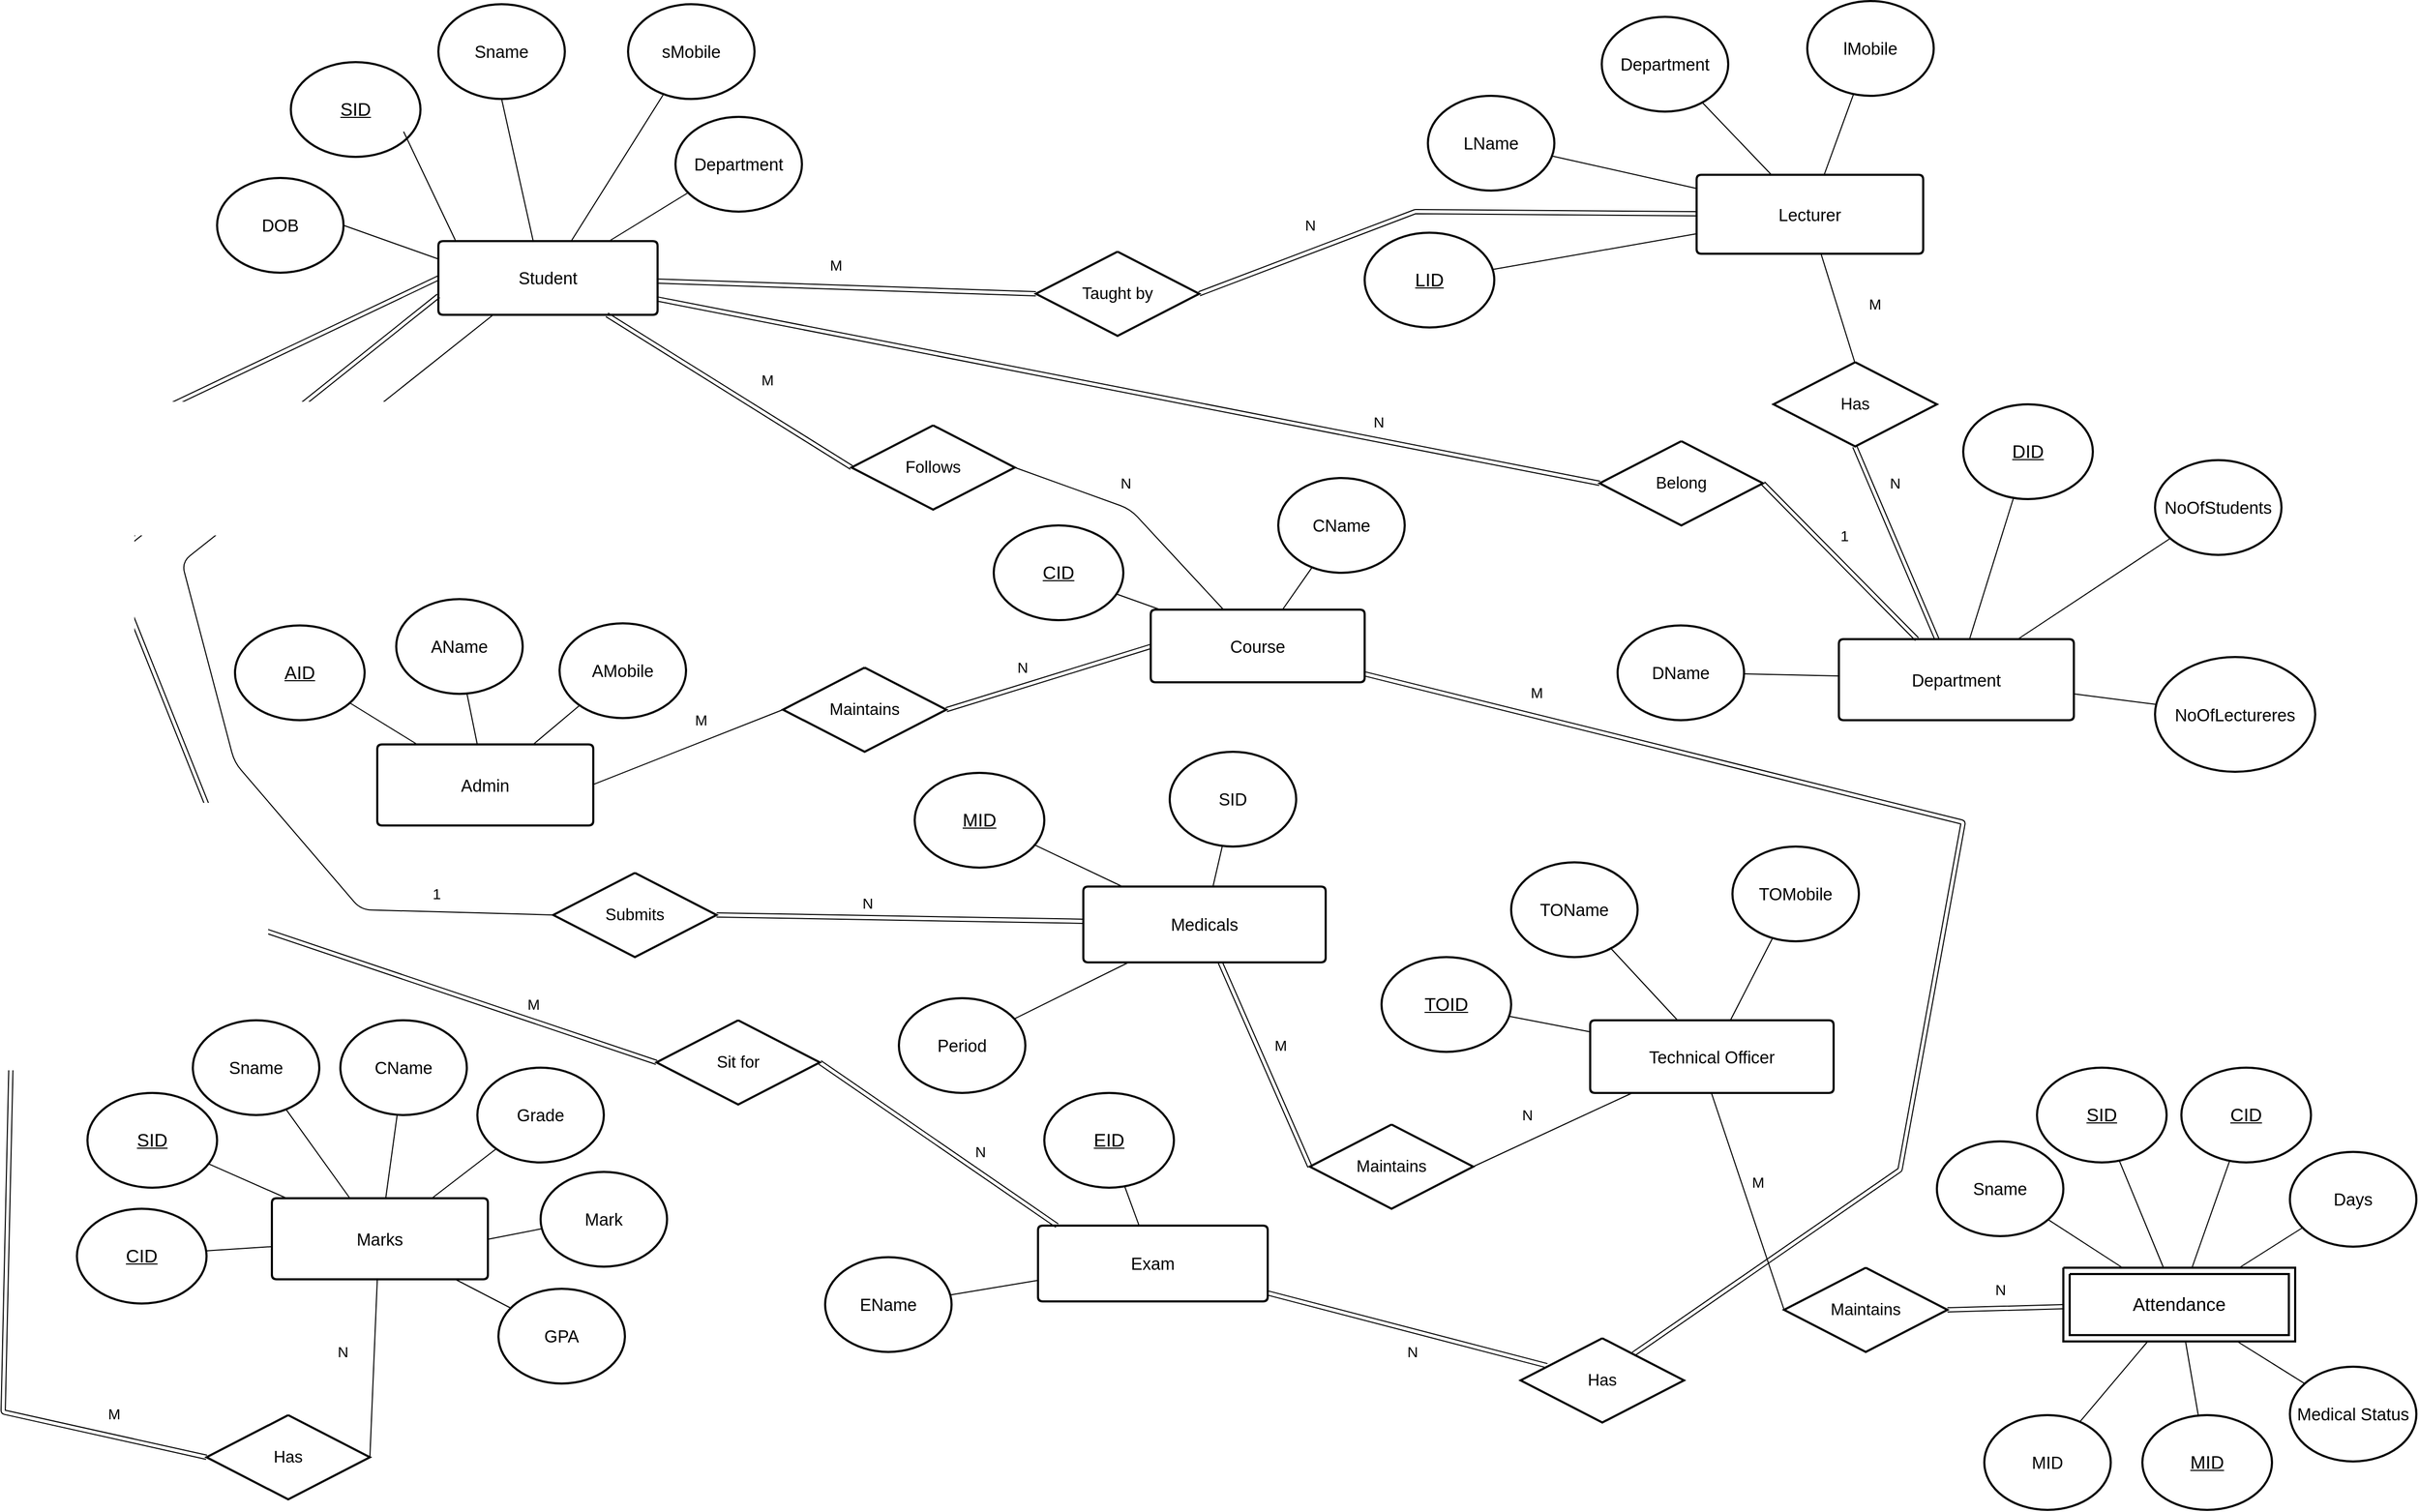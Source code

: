 <mxfile version="17.5.0" type="device"><diagram name="Page-1" id="Page-1"><mxGraphModel dx="1422" dy="600" grid="0" gridSize="10" guides="1" tooltips="1" connect="1" arrows="1" fold="1" page="0" pageScale="1" pageWidth="1654" pageHeight="1169" math="0" shadow="0"><root><mxCell id="0"/><mxCell id="1" value="Background" parent="0"/><mxCell id="2" value="&lt;div style=&quot;font-size: 1px&quot;&gt;&lt;font style=&quot;font-size:16.2px;font-family:Helvetica;color:#000000;direction:ltr;letter-spacing:0px;line-height:120%;opacity:1&quot;&gt;Student&lt;/font&gt;&lt;/div&gt;" style="verticalAlign=middle;align=center;vsdxID=1;fillColor=#ffffff;gradientColor=none;shape=stencil(nZBdDsIgEIRPs6+Ggp6g1gt4AiKrbERoaP09vbQTEzQ+9W1n5ptsMmTawdueSathzOnMd3GjJ7MlrSV6zjKWi0xHpj2mzKecrtFB97aQWs0OO3SaidbK5sNeXgxvvdrARe2SbtO7B0KF6FmrHcAgsQIbtRj96L/wYvQLLMc8B4aSELBmnf/OVyxMb7o3);strokeColor=#000000;strokeWidth=2;spacingTop=-3;spacingBottom=-3;spacingLeft=-3;spacingRight=-3;points=[];labelBackgroundColor=none;rounded=1;html=1;whiteSpace=wrap;" parent="1" vertex="1"><mxGeometry x="903" y="738" width="208" height="70" as="geometry"/></mxCell><mxCell id="3" value="&lt;div style=&quot;font-size: 1px&quot;&gt;&lt;font style=&quot;font-size:16.2px;font-family:Helvetica;color:#000000;direction:ltr;letter-spacing:0px;line-height:120%;opacity:1&quot;&gt;Lecturer&lt;/font&gt;&lt;/div&gt;" style="verticalAlign=middle;align=center;vsdxID=2;fillColor=#ffffff;gradientColor=none;shape=stencil(nZBdDsIgEIRPs6+Ggp6g1gt4AiKrbERoaP09vbQTEzQ+9W1n5ptsMmTawdueSathzOnMd3GjJ7MlrSV6zjKWi0xHpj2mzKecrtFB97aQWs0OO3SaidbK5sNeXgxvvdrARe2SbtO7B0KF6FmrHcAgsQIbtRj96L/wYvQLLMc8B4aSELBmnf/OVyxMb7o3);strokeColor=#000000;strokeWidth=2;spacingTop=-3;spacingBottom=-3;spacingLeft=-3;spacingRight=-3;points=[];labelBackgroundColor=none;rounded=1;html=1;whiteSpace=wrap;" parent="1" vertex="1"><mxGeometry x="2097" y="675" width="215" height="75" as="geometry"/></mxCell><mxCell id="4" value="&lt;div style=&quot;font-size: 1px&quot;&gt;&lt;font style=&quot;font-size:16.2px;font-family:Helvetica;color:#000000;direction:ltr;letter-spacing:0px;line-height:120%;opacity:1&quot;&gt;Admin&lt;/font&gt;&lt;/div&gt;" style="verticalAlign=middle;align=center;vsdxID=3;fillColor=#ffffff;gradientColor=none;shape=stencil(nZBdDsIgEIRPs6+Ggp6g1gt4AiKrbERoaP09vbQTEzQ+9W1n5ptsMmTawdueSathzOnMd3GjJ7MlrSV6zjKWi0xHpj2mzKecrtFB97aQWs0OO3SaidbK5sNeXgxvvdrARe2SbtO7B0KF6FmrHcAgsQIbtRj96L/wYvQLLMc8B4aSELBmnf/OVyxMb7o3);strokeColor=#000000;strokeWidth=2;spacingTop=-3;spacingBottom=-3;spacingLeft=-3;spacingRight=-3;points=[];labelBackgroundColor=none;rounded=1;html=1;whiteSpace=wrap;" parent="1" vertex="1"><mxGeometry x="845" y="1216" width="205" height="77" as="geometry"/></mxCell><mxCell id="5" value="&lt;div style=&quot;font-size: 1px&quot;&gt;&lt;font style=&quot;font-size:16.2px;font-family:Helvetica;color:#000000;direction:ltr;letter-spacing:0px;line-height:120%;opacity:1&quot;&gt;Course&lt;/font&gt;&lt;/div&gt;" style="verticalAlign=middle;align=center;vsdxID=4;fillColor=#ffffff;gradientColor=none;shape=stencil(nZBdDsIgEIRPs6+Ggp6g1gt4AiKrbERoaP09vbQTEzQ+9W1n5ptsMmTawdueSathzOnMd3GjJ7MlrSV6zjKWi0xHpj2mzKecrtFB97aQWs0OO3SaidbK5sNeXgxvvdrARe2SbtO7B0KF6FmrHcAgsQIbtRj96L/wYvQLLMc8B4aSELBmnf/OVyxMb7o3);strokeColor=#000000;strokeWidth=2;spacingTop=-3;spacingBottom=-3;spacingLeft=-3;spacingRight=-3;points=[];labelBackgroundColor=none;rounded=1;html=1;whiteSpace=wrap;" parent="1" vertex="1"><mxGeometry x="1579" y="1088" width="203" height="69" as="geometry"/></mxCell><mxCell id="6" value="&lt;div style=&quot;font-size: 1px&quot;&gt;&lt;font style=&quot;font-size:16.2px;font-family:Helvetica;color:#000000;direction:ltr;letter-spacing:0px;line-height:120%;opacity:1&quot;&gt;Sname&lt;/font&gt;&lt;/div&gt;" style="verticalAlign=middle;align=center;vsdxID=5;fillColor=#ffffff;gradientColor=none;shape=stencil(vVFLDoIwED1Nl01KG06AeAFPMJEBGisl0yrg6W0ZFmBcuXA37zO/PGGq0MOIQqsQyd9wsk3shTkJre3QI9mYKmFqYarWE3bkH0PDeITk1GplsOGeIru1Arpe7As3TjPJXXf/zNtm1hRLC6OS4ZmdaUgevzl1yVZajniTC/V1lJolzDZI8hGi9cNhqwPqUKY1snXQHR4IE+K4o38/7H9npWKNhMOyznGie/0zwkRx/KZ+Aw==);strokeColor=#000000;strokeWidth=2;spacingTop=-3;spacingBottom=-3;spacingLeft=-3;spacingRight=-3;points=[];labelBackgroundColor=none;rounded=1;html=1;whiteSpace=wrap;" parent="1" vertex="1"><mxGeometry x="903" y="513" width="120" height="90" as="geometry"/></mxCell><mxCell id="7" value="&lt;div style=&quot;font-size: 1px&quot;&gt;&lt;font style=&quot;font-size:16.2px;font-family:Helvetica;color:#000000;direction:ltr;letter-spacing:0px;line-height:120%;opacity:1&quot;&gt;sMobile&lt;/font&gt;&lt;/div&gt;" style="verticalAlign=middle;align=center;vsdxID=6;fillColor=#ffffff;gradientColor=none;shape=stencil(vVFLDoIwED1Nl01KG06AeAFPMJEBGisl0yrg6W0ZFmBcuXA37zO/PGGq0MOIQqsQyd9wsk3shTkJre3QI9mYKmFqYarWE3bkH0PDeITk1GplsOGeIru1Arpe7As3TjPJXXf/zNtm1hRLC6OS4ZmdaUgevzl1yVZajniTC/V1lJolzDZI8hGi9cNhqwPqUKY1snXQHR4IE+K4o38/7H9npWKNhMOyznGie/0zwkRx/KZ+Aw==);strokeColor=#000000;strokeWidth=2;spacingTop=-3;spacingBottom=-3;spacingLeft=-3;spacingRight=-3;points=[];labelBackgroundColor=none;rounded=1;html=1;whiteSpace=wrap;" parent="1" vertex="1"><mxGeometry x="1083" y="513" width="120" height="90" as="geometry"/></mxCell><mxCell id="8" value="&lt;div style=&quot;font-size: 1px&quot;&gt;&lt;font style=&quot;font-size:16.2px;font-family:Helvetica;color:#000000;direction:ltr;letter-spacing:0px;line-height:120%;opacity:1&quot;&gt;DOB&lt;/font&gt;&lt;/div&gt;" style="verticalAlign=middle;align=center;vsdxID=7;fillColor=#ffffff;gradientColor=none;shape=stencil(vVFLDoIwED1Nl01KG06AeAFPMJEBGisl0yrg6W0ZFmBcuXA37zO/PGGq0MOIQqsQyd9wsk3shTkJre3QI9mYKmFqYarWE3bkH0PDeITk1GplsOGeIru1Arpe7As3TjPJXXf/zNtm1hRLC6OS4ZmdaUgevzl1yVZajniTC/V1lJolzDZI8hGi9cNhqwPqUKY1snXQHR4IE+K4o38/7H9npWKNhMOyznGie/0zwkRx/KZ+Aw==);strokeColor=#000000;strokeWidth=2;spacingTop=-3;spacingBottom=-3;spacingLeft=-3;spacingRight=-3;points=[];labelBackgroundColor=none;rounded=1;html=1;whiteSpace=wrap;" parent="1" vertex="1"><mxGeometry x="693" y="678" width="120" height="90" as="geometry"/></mxCell><mxCell id="9" value="&lt;div style=&quot;font-size: 1px&quot;&gt;&lt;font style=&quot;font-size:16.2px;font-family:Helvetica;color:#000000;direction:ltr;letter-spacing:0px;line-height:120%;opacity:1&quot;&gt;Department&lt;/font&gt;&lt;/div&gt;" style="verticalAlign=middle;align=center;vsdxID=8;fillColor=#ffffff;gradientColor=none;shape=stencil(vVFLDoIwED1Nl01KG06AeAFPMJEBGisl0yrg6W0ZFmBcuXA37zO/PGGq0MOIQqsQyd9wsk3shTkJre3QI9mYKmFqYarWE3bkH0PDeITk1GplsOGeIru1Arpe7As3TjPJXXf/zNtm1hRLC6OS4ZmdaUgevzl1yVZajniTC/V1lJolzDZI8hGi9cNhqwPqUKY1snXQHR4IE+K4o38/7H9npWKNhMOyznGie/0zwkRx/KZ+Aw==);strokeColor=#000000;strokeWidth=2;spacingTop=-3;spacingBottom=-3;spacingLeft=-3;spacingRight=-3;points=[];labelBackgroundColor=none;rounded=1;html=1;whiteSpace=wrap;" parent="1" vertex="1"><mxGeometry x="1128" y="620" width="120" height="90" as="geometry"/></mxCell><mxCell id="10" value="&lt;div style=&quot;font-size: 1px&quot;&gt;&lt;font style=&quot;font-size:16.2px;font-family:Helvetica;color:#000000;direction:ltr;letter-spacing:0px;line-height:120%;opacity:1&quot;&gt;LName&lt;/font&gt;&lt;/div&gt;" style="verticalAlign=middle;align=center;vsdxID=9;fillColor=#ffffff;gradientColor=none;shape=stencil(vVFLDoIwED1Nl01KG06AeAFPMJEBGisl0yrg6W0ZFmBcuXA37zO/PGGq0MOIQqsQyd9wsk3shTkJre3QI9mYKmFqYarWE3bkH0PDeITk1GplsOGeIru1Arpe7As3TjPJXXf/zNtm1hRLC6OS4ZmdaUgevzl1yVZajniTC/V1lJolzDZI8hGi9cNhqwPqUKY1snXQHR4IE+K4o38/7H9npWKNhMOyznGie/0zwkRx/KZ+Aw==);strokeColor=#000000;strokeWidth=2;spacingTop=-3;spacingBottom=-3;spacingLeft=-3;spacingRight=-3;points=[];labelBackgroundColor=none;rounded=1;html=1;whiteSpace=wrap;" parent="1" vertex="1"><mxGeometry x="1842" y="600" width="120" height="90" as="geometry"/></mxCell><mxCell id="11" value="&lt;div style=&quot;font-size: 1px&quot;&gt;&lt;font style=&quot;font-size:16.2px;font-family:Helvetica;color:#000000;direction:ltr;letter-spacing:0px;line-height:120%;opacity:1&quot;&gt;Department&lt;/font&gt;&lt;/div&gt;" style="verticalAlign=middle;align=center;vsdxID=10;fillColor=#ffffff;gradientColor=none;shape=stencil(vVFLDoIwED1Nl01KG06AeAFPMJEBGisl0yrg6W0ZFmBcuXA37zO/PGGq0MOIQqsQyd9wsk3shTkJre3QI9mYKmFqYarWE3bkH0PDeITk1GplsOGeIru1Arpe7As3TjPJXXf/zNtm1hRLC6OS4ZmdaUgevzl1yVZajniTC/V1lJolzDZI8hGi9cNhqwPqUKY1snXQHR4IE+K4o38/7H9npWKNhMOyznGie/0zwkRx/KZ+Aw==);strokeColor=#000000;strokeWidth=2;spacingTop=-3;spacingBottom=-3;spacingLeft=-3;spacingRight=-3;points=[];labelBackgroundColor=none;rounded=1;html=1;whiteSpace=wrap;" parent="1" vertex="1"><mxGeometry x="2007" y="525" width="120" height="90" as="geometry"/></mxCell><mxCell id="12" value="&lt;div style=&quot;font-size: 1px&quot;&gt;&lt;font style=&quot;font-size:16.2px;font-family:Helvetica;color:#000000;direction:ltr;letter-spacing:0px;line-height:120%;opacity:1&quot;&gt;Medicals&lt;/font&gt;&lt;/div&gt;" style="verticalAlign=middle;align=center;vsdxID=11;fillColor=#ffffff;gradientColor=none;shape=stencil(nZBdDsIgEIRPs6+Ggp6g1gt4AiKrbERoaP09vbQTEzQ+9W1n5ptsMmTawdueSathzOnMd3GjJ7MlrSV6zjKWi0xHpj2mzKecrtFB97aQWs0OO3SaidbK5sNeXgxvvdrARe2SbtO7B0KF6FmrHcAgsQIbtRj96L/wYvQLLMc8B4aSELBmnf/OVyxMb7o3);strokeColor=#000000;strokeWidth=2;spacingTop=-3;spacingBottom=-3;spacingLeft=-3;spacingRight=-3;points=[];labelBackgroundColor=none;rounded=1;html=1;whiteSpace=wrap;" parent="1" vertex="1"><mxGeometry x="1515" y="1351" width="230" height="72" as="geometry"/></mxCell><mxCell id="13" value="&lt;div style=&quot;font-size: 1px&quot;&gt;&lt;font style=&quot;font-size:16.2px;font-family:Helvetica;color:#000000;direction:ltr;letter-spacing:0px;line-height:120%;opacity:1&quot;&gt;lMobile&lt;/font&gt;&lt;/div&gt;" style="verticalAlign=middle;align=center;vsdxID=12;fillColor=#ffffff;gradientColor=none;shape=stencil(vVFLDoIwED1Nl01KG06AeAFPMJEBGisl0yrg6W0ZFmBcuXA37zO/PGGq0MOIQqsQyd9wsk3shTkJre3QI9mYKmFqYarWE3bkH0PDeITk1GplsOGeIru1Arpe7As3TjPJXXf/zNtm1hRLC6OS4ZmdaUgevzl1yVZajniTC/V1lJolzDZI8hGi9cNhqwPqUKY1snXQHR4IE+K4o38/7H9npWKNhMOyznGie/0zwkRx/KZ+Aw==);strokeColor=#000000;strokeWidth=2;spacingTop=-3;spacingBottom=-3;spacingLeft=-3;spacingRight=-3;points=[];labelBackgroundColor=none;rounded=1;html=1;whiteSpace=wrap;" parent="1" vertex="1"><mxGeometry x="2202" y="510" width="120" height="90" as="geometry"/></mxCell><mxCell id="14" value="&lt;div style=&quot;font-size: 1px&quot;&gt;&lt;font style=&quot;font-size:16.2px;font-family:Helvetica;color:#000000;direction:ltr;letter-spacing:0px;line-height:120%;opacity:1&quot;&gt;AName&lt;/font&gt;&lt;/div&gt;" style="verticalAlign=middle;align=center;vsdxID=13;fillColor=#ffffff;gradientColor=none;shape=stencil(vVFLDoIwED1Nl01KG06AeAFPMJEBGisl0yrg6W0ZFmBcuXA37zO/PGGq0MOIQqsQyd9wsk3shTkJre3QI9mYKmFqYarWE3bkH0PDeITk1GplsOGeIru1Arpe7As3TjPJXXf/zNtm1hRLC6OS4ZmdaUgevzl1yVZajniTC/V1lJolzDZI8hGi9cNhqwPqUKY1snXQHR4IE+K4o38/7H9npWKNhMOyznGie/0zwkRx/KZ+Aw==);strokeColor=#000000;strokeWidth=2;spacingTop=-3;spacingBottom=-3;spacingLeft=-3;spacingRight=-3;points=[];labelBackgroundColor=none;rounded=1;html=1;whiteSpace=wrap;" parent="1" vertex="1"><mxGeometry x="863" y="1078" width="120" height="90" as="geometry"/></mxCell><mxCell id="15" value="&lt;div style=&quot;font-size: 1px&quot;&gt;&lt;font style=&quot;font-size:16.2px;font-family:Helvetica;color:#000000;direction:ltr;letter-spacing:0px;line-height:120%;opacity:1&quot;&gt;AMobile&lt;/font&gt;&lt;/div&gt;" style="verticalAlign=middle;align=center;vsdxID=14;fillColor=#ffffff;gradientColor=none;shape=stencil(vVFLDoIwED1Nl01KG06AeAFPMJEBGisl0yrg6W0ZFmBcuXA37zO/PGGq0MOIQqsQyd9wsk3shTkJre3QI9mYKmFqYarWE3bkH0PDeITk1GplsOGeIru1Arpe7As3TjPJXXf/zNtm1hRLC6OS4ZmdaUgevzl1yVZajniTC/V1lJolzDZI8hGi9cNhqwPqUKY1snXQHR4IE+K4o38/7H9npWKNhMOyznGie/0zwkRx/KZ+Aw==);strokeColor=#000000;strokeWidth=2;spacingTop=-3;spacingBottom=-3;spacingLeft=-3;spacingRight=-3;points=[];labelBackgroundColor=none;rounded=1;html=1;whiteSpace=wrap;" parent="1" vertex="1"><mxGeometry x="1018" y="1101" width="120" height="90" as="geometry"/></mxCell><mxCell id="16" value="&lt;div style=&quot;font-size: 1px&quot;&gt;&lt;font style=&quot;font-size:16.2px;font-family:Helvetica;color:#000000;direction:ltr;letter-spacing:0px;line-height:120%;opacity:1&quot;&gt;CName&lt;/font&gt;&lt;/div&gt;" style="verticalAlign=middle;align=center;vsdxID=15;fillColor=#ffffff;gradientColor=none;shape=stencil(vVFLDoIwED1Nl01KG06AeAFPMJEBGisl0yrg6W0ZFmBcuXA37zO/PGGq0MOIQqsQyd9wsk3shTkJre3QI9mYKmFqYarWE3bkH0PDeITk1GplsOGeIru1Arpe7As3TjPJXXf/zNtm1hRLC6OS4ZmdaUgevzl1yVZajniTC/V1lJolzDZI8hGi9cNhqwPqUKY1snXQHR4IE+K4o38/7H9npWKNhMOyznGie/0zwkRx/KZ+Aw==);strokeColor=#000000;strokeWidth=2;spacingTop=-3;spacingBottom=-3;spacingLeft=-3;spacingRight=-3;points=[];labelBackgroundColor=none;rounded=1;html=1;whiteSpace=wrap;" parent="1" vertex="1"><mxGeometry x="1700" y="963" width="120" height="90" as="geometry"/></mxCell><mxCell id="17" value="&lt;div style=&quot;font-size: 1px&quot;&gt;&lt;font style=&quot;font-size:16.2px;font-family:Helvetica;color:#000000;direction:ltr;letter-spacing:0px;line-height:120%;opacity:1&quot;&gt;SID&lt;/font&gt;&lt;/div&gt;" style="verticalAlign=middle;align=center;vsdxID=16;fillColor=#ffffff;gradientColor=none;shape=stencil(vVFLDoIwED1Nl01KG06AeAFPMJEBGisl0yrg6W0ZFmBcuXA37zO/PGGq0MOIQqsQyd9wsk3shTkJre3QI9mYKmFqYarWE3bkH0PDeITk1GplsOGeIru1Arpe7As3TjPJXXf/zNtm1hRLC6OS4ZmdaUgevzl1yVZajniTC/V1lJolzDZI8hGi9cNhqwPqUKY1snXQHR4IE+K4o38/7H9npWKNhMOyznGie/0zwkRx/KZ+Aw==);strokeColor=#000000;strokeWidth=2;spacingTop=-3;spacingBottom=-3;spacingLeft=-3;spacingRight=-3;points=[];labelBackgroundColor=none;rounded=1;html=1;whiteSpace=wrap;" parent="1" vertex="1"><mxGeometry x="1597" y="1223" width="120" height="90" as="geometry"/></mxCell><mxCell id="18" value="&lt;div style=&quot;font-size: 1px&quot;&gt;&lt;font style=&quot;font-size:16.2px;font-family:Helvetica;color:#000000;direction:ltr;letter-spacing:0px;line-height:120%;opacity:1&quot;&gt;Period&lt;/font&gt;&lt;/div&gt;" style="verticalAlign=middle;align=center;vsdxID=17;fillColor=#ffffff;gradientColor=none;shape=stencil(vVFLDoIwED1Nl01KG06AeAFPMJEBGisl0yrg6W0ZFmBcuXA37zO/PGGq0MOIQqsQyd9wsk3shTkJre3QI9mYKmFqYarWE3bkH0PDeITk1GplsOGeIru1Arpe7As3TjPJXXf/zNtm1hRLC6OS4ZmdaUgevzl1yVZajniTC/V1lJolzDZI8hGi9cNhqwPqUKY1snXQHR4IE+K4o38/7H9npWKNhMOyznGie/0zwkRx/KZ+Aw==);strokeColor=#000000;strokeWidth=2;spacingTop=-3;spacingBottom=-3;spacingLeft=-3;spacingRight=-3;points=[];labelBackgroundColor=none;rounded=1;html=1;whiteSpace=wrap;" parent="1" vertex="1"><mxGeometry x="1340" y="1457" width="120" height="90" as="geometry"/></mxCell><mxCell id="19" value="&lt;div style=&quot;font-size: 1px&quot;&gt;&lt;font style=&quot;font-size:16.2px;font-family:Helvetica;color:#000000;direction:ltr;letter-spacing:0px;line-height:120%;opacity:1&quot;&gt;Department &lt;/font&gt;&lt;/div&gt;" style="verticalAlign=middle;align=center;vsdxID=18;fillColor=#ffffff;gradientColor=none;shape=stencil(nZBdDsIgEIRPs6+Ggp6g1gt4AiKrbERoaP09vbQTEzQ+9W1n5ptsMmTawdueSathzOnMd3GjJ7MlrSV6zjKWi0xHpj2mzKecrtFB97aQWs0OO3SaidbK5sNeXgxvvdrARe2SbtO7B0KF6FmrHcAgsQIbtRj96L/wYvQLLMc8B4aSELBmnf/OVyxMb7o3);strokeColor=#000000;strokeWidth=2;spacingTop=-3;spacingBottom=-3;spacingLeft=-3;spacingRight=-3;points=[];labelBackgroundColor=none;rounded=1;html=1;whiteSpace=wrap;" parent="1" vertex="1"><mxGeometry x="2232" y="1116" width="223" height="77" as="geometry"/></mxCell><mxCell id="20" value="&lt;div style=&quot;font-size: 1px&quot;&gt;&lt;font style=&quot;font-size:16.2px;font-family:Helvetica;color:#000000;direction:ltr;letter-spacing:0px;line-height:120%;opacity:1&quot;&gt;DName&lt;/font&gt;&lt;/div&gt;" style="verticalAlign=middle;align=center;vsdxID=19;fillColor=#ffffff;gradientColor=none;shape=stencil(vVFLDoIwED1Nl01KG06AeAFPMJEBGisl0yrg6W0ZFmBcuXA37zO/PGGq0MOIQqsQyd9wsk3shTkJre3QI9mYKmFqYarWE3bkH0PDeITk1GplsOGeIru1Arpe7As3TjPJXXf/zNtm1hRLC6OS4ZmdaUgevzl1yVZajniTC/V1lJolzDZI8hGi9cNhqwPqUKY1snXQHR4IE+K4o38/7H9npWKNhMOyznGie/0zwkRx/KZ+Aw==);strokeColor=#000000;strokeWidth=2;spacingTop=-3;spacingBottom=-3;spacingLeft=-3;spacingRight=-3;points=[];labelBackgroundColor=none;rounded=1;html=1;whiteSpace=wrap;" parent="1" vertex="1"><mxGeometry x="2022" y="1103" width="120" height="90" as="geometry"/></mxCell><mxCell id="21" value="&lt;div style=&quot;font-size: 1px&quot;&gt;&lt;font style=&quot;font-size:16.2px;font-family:Helvetica;color:#000000;direction:ltr;letter-spacing:0px;line-height:120%;opacity:1&quot;&gt;NoOfStudents&lt;/font&gt;&lt;/div&gt;" style="verticalAlign=middle;align=center;vsdxID=20;fillColor=#ffffff;gradientColor=none;shape=stencil(vVFLDoIwED1Nl01KG06AeAFPMJEBGisl0yrg6W0ZFmBcuXA37zO/PGGq0MOIQqsQyd9wsk3shTkJre3QI9mYKmFqYarWE3bkH0PDeITk1GplsOGeIru1Arpe7As3TjPJXXf/zNtm1hRLC6OS4ZmdaUgevzl1yVZajniTC/V1lJolzDZI8hGi9cNhqwPqUKY1snXQHR4IE+K4o38/7H9npWKNhMOyznGie/0zwkRx/KZ+Aw==);strokeColor=#000000;strokeWidth=2;spacingTop=-3;spacingBottom=-3;spacingLeft=-3;spacingRight=-3;points=[];labelBackgroundColor=none;rounded=1;html=1;whiteSpace=wrap;" parent="1" vertex="1"><mxGeometry x="2532" y="946" width="120" height="90" as="geometry"/></mxCell><mxCell id="22" value="&lt;div style=&quot;font-size: 1px&quot;&gt;&lt;font style=&quot;font-size:16.2px;font-family:Helvetica;color:#000000;direction:ltr;letter-spacing:0px;line-height:120%;opacity:1&quot;&gt;NoOfLectureres&lt;/font&gt;&lt;/div&gt;" style="verticalAlign=middle;align=center;vsdxID=21;fillColor=#ffffff;gradientColor=none;shape=stencil(vVJBEsIgDHwNRxwK0xdU/YAvYGzaZsTSCWhbXy9tOLSOJw9yym6WbJhFmCp0dgChVYjkbzBiHTthjkJr7DsgjKkS5iRM1XiClvyjrxkPNim1Whmo+U6xqLWydL3gCzJXHrTaniziKXf/XNwn1ipuzYxKhmdWpqGLXVbqkqU073FuF+rrKDVJO2GQ5KON6Pudq7PUgkw2snG23T0ojADDhv59sf+tlYo1Ig4PneOEt/3PSBPF38Gc3g==);strokeColor=#000000;strokeWidth=2;spacingTop=-3;spacingBottom=-3;spacingLeft=-3;spacingRight=-3;points=[];labelBackgroundColor=none;rounded=1;html=1;whiteSpace=wrap;" parent="1" vertex="1"><mxGeometry x="2532" y="1133" width="152" height="109" as="geometry"/></mxCell><mxCell id="23" value="&lt;div style=&quot;font-size: 1px&quot;&gt;&lt;font style=&quot;font-size:16.2px;font-family:Helvetica;color:#000000;direction:ltr;letter-spacing:0px;line-height:120%;opacity:1&quot;&gt;Exam&lt;/font&gt;&lt;/div&gt;" style="verticalAlign=middle;align=center;vsdxID=22;fillColor=#ffffff;gradientColor=none;shape=stencil(nZBdDsIgEIRPs6+Ggp6g1gt4AiKrbERoaP09vbQTEzQ+9W1n5ptsMmTawdueSathzOnMd3GjJ7MlrSV6zjKWi0xHpj2mzKecrtFB97aQWs0OO3SaidbK5sNeXgxvvdrARe2SbtO7B0KF6FmrHcAgsQIbtRj96L/wYvQLLMc8B4aSELBmnf/OVyxMb7o3);strokeColor=#000000;strokeWidth=2;spacingTop=-3;spacingBottom=-3;spacingLeft=-3;spacingRight=-3;points=[];labelBackgroundColor=none;rounded=1;html=1;whiteSpace=wrap;" parent="1" vertex="1"><mxGeometry x="1472" y="1673" width="218" height="72" as="geometry"/></mxCell><mxCell id="24" value="&lt;div style=&quot;font-size: 1px&quot;&gt;&lt;font style=&quot;font-size:16.2px;font-family:Helvetica;color:#000000;direction:ltr;letter-spacing:0px;line-height:120%;opacity:1&quot;&gt;EName&lt;/font&gt;&lt;/div&gt;" style="verticalAlign=middle;align=center;vsdxID=23;fillColor=#ffffff;gradientColor=none;shape=stencil(vVFLDoIwED1Nl01KG06AeAFPMJEBGisl0yrg6W0ZFmBcuXA37zO/PGGq0MOIQqsQyd9wsk3shTkJre3QI9mYKmFqYarWE3bkH0PDeITk1GplsOGeIru1Arpe7As3TjPJXXf/zNtm1hRLC6OS4ZmdaUgevzl1yVZajniTC/V1lJolzDZI8hGi9cNhqwPqUKY1snXQHR4IE+K4o38/7H9npWKNhMOyznGie/0zwkRx/KZ+Aw==);strokeColor=#000000;strokeWidth=2;spacingTop=-3;spacingBottom=-3;spacingLeft=-3;spacingRight=-3;points=[];labelBackgroundColor=none;rounded=1;html=1;whiteSpace=wrap;" parent="1" vertex="1"><mxGeometry x="1270" y="1703" width="120" height="90" as="geometry"/></mxCell><mxCell id="25" value="&lt;div style=&quot;font-size: 1px&quot;&gt;&lt;font style=&quot;font-size:15.52px;font-family:Helvetica;color:#000000;direction:ltr;letter-spacing:0px;line-height:120%;opacity:1&quot;&gt;Submits&lt;/font&gt;&lt;/div&gt;" style="verticalAlign=middle;align=center;vsdxID=24;fillColor=#ffffff;gradientColor=none;shape=stencil(nZBLDoQgEERP03uk4wnUuYeJKB0RDDKj3l5Ix/iJcTG7KnhVSRdgMel6VCDFFLzr1UxN0IAlSElWK08hKsAKsGidV513X9uwH+tEJjW4X2pYOJeLFJFiZcvuw6QheyIzcUXzF/bWukcf2b9bL2QUx4ktGcMLnf/vk8QnnhOrDQ==);strokeColor=#000000;strokeWidth=2;spacingTop=-3;spacingBottom=-3;spacingLeft=-3;spacingRight=-3;points=[];labelBackgroundColor=none;rounded=0;html=1;whiteSpace=wrap;" parent="1" vertex="1"><mxGeometry x="1012" y="1338" width="155" height="80" as="geometry"/></mxCell><mxCell id="26" value="&lt;div style=&quot;font-size: 1px&quot;&gt;&lt;font style=&quot;font-size:15.52px;font-family:Helvetica;color:#000000;direction:ltr;letter-spacing:0px;line-height:120%;opacity:1&quot;&gt;Follows&lt;/font&gt;&lt;/div&gt;" style="verticalAlign=middle;align=center;vsdxID=56;fillColor=#ffffff;gradientColor=none;shape=stencil(nZBLDoQgEERP03uk4wnUuYeJKB0RDDKj3l5Ix/iJcTG7KnhVSRdgMel6VCDFFLzr1UxN0IAlSElWK08hKsAKsGidV513X9uwH+tEJjW4X2pYOJeLFJFiZcvuw6QheyIzcUXzF/bWukcf2b9bL2QUx4ktGcMLnf/vk8QnnhOrDQ==);strokeColor=#000000;strokeWidth=2;spacingTop=-3;spacingBottom=-3;spacingLeft=-3;spacingRight=-3;points=[];labelBackgroundColor=none;rounded=0;html=1;whiteSpace=wrap;" parent="1" vertex="1"><mxGeometry x="1295" y="913" width="155" height="80" as="geometry"/></mxCell><mxCell id="27" value="&lt;div style=&quot;font-size: 1px&quot;&gt;&lt;font style=&quot;font-size:15.52px;font-family:Helvetica;color:#000000;direction:ltr;letter-spacing:0px;line-height:120%;opacity:1&quot;&gt;Taught by&lt;/font&gt;&lt;/div&gt;" style="verticalAlign=middle;align=center;vsdxID=59;fillColor=#ffffff;gradientColor=none;shape=stencil(nZBLDoQgEERP03uk4wnUuYeJKB0RDDKj3l5Ix/iJcTG7KnhVSRdgMel6VCDFFLzr1UxN0IAlSElWK08hKsAKsGidV513X9uwH+tEJjW4X2pYOJeLFJFiZcvuw6QheyIzcUXzF/bWukcf2b9bL2QUx4ktGcMLnf/vk8QnnhOrDQ==);strokeColor=#000000;strokeWidth=2;spacingTop=-3;spacingBottom=-3;spacingLeft=-3;spacingRight=-3;points=[];labelBackgroundColor=none;rounded=0;html=1;whiteSpace=wrap;" parent="1" vertex="1"><mxGeometry x="1470" y="748" width="155" height="80" as="geometry"/></mxCell><mxCell id="28" value="&lt;div style=&quot;font-size: 1px&quot;&gt;&lt;font style=&quot;font-size:15.52px;font-family:Helvetica;color:#000000;direction:ltr;letter-spacing:0px;line-height:120%;opacity:1&quot;&gt;Belong&lt;/font&gt;&lt;/div&gt;" style="verticalAlign=middle;align=center;vsdxID=62;fillColor=#ffffff;gradientColor=none;shape=stencil(nZBLDoQgEERP03uk4wnUuYeJKB0RDDKj3l5Ix/iJcTG7KnhVSRdgMel6VCDFFLzr1UxN0IAlSElWK08hKsAKsGidV513X9uwH+tEJjW4X2pYOJeLFJFiZcvuw6QheyIzcUXzF/bWukcf2b9bL2QUx4ktGcMLnf/vk8QnnhOrDQ==);strokeColor=#000000;strokeWidth=2;spacingTop=-3;spacingBottom=-3;spacingLeft=-3;spacingRight=-3;points=[];labelBackgroundColor=none;rounded=0;html=1;whiteSpace=wrap;" parent="1" vertex="1"><mxGeometry x="2005" y="928" width="155" height="80" as="geometry"/></mxCell><mxCell id="29" value="&lt;div style=&quot;font-size: 1px&quot;&gt;&lt;font style=&quot;font-size:15.52px;font-family:Helvetica;color:#000000;direction:ltr;letter-spacing:0px;line-height:120%;opacity:1&quot;&gt;Sit for&lt;/font&gt;&lt;/div&gt;" style="verticalAlign=middle;align=center;vsdxID=64;fillColor=#ffffff;gradientColor=none;shape=stencil(nZBLDoQgEERP03uk4wnUuYeJKB0RDDKj3l5Ix/iJcTG7KnhVSRdgMel6VCDFFLzr1UxN0IAlSElWK08hKsAKsGidV513X9uwH+tEJjW4X2pYOJeLFJFiZcvuw6QheyIzcUXzF/bWukcf2b9bL2QUx4ktGcMLnf/vk8QnnhOrDQ==);strokeColor=#000000;strokeWidth=2;spacingTop=-3;spacingBottom=-3;spacingLeft=-3;spacingRight=-3;points=[];labelBackgroundColor=none;rounded=0;html=1;whiteSpace=wrap;" parent="1" vertex="1"><mxGeometry x="1110" y="1478" width="155" height="80" as="geometry"/></mxCell><mxCell id="30" value="&lt;div style=&quot;font-size: 1px&quot;&gt;&lt;font style=&quot;font-size:15.52px;font-family:Helvetica;color:#000000;direction:ltr;letter-spacing:0px;line-height:120%;opacity:1&quot;&gt;Has&lt;/font&gt;&lt;/div&gt;" style="verticalAlign=middle;align=center;vsdxID=68;fillColor=#ffffff;gradientColor=none;shape=stencil(nZBLDoQgEERP03uk4wnUuYeJKB0RDDKj3l5Ix/iJcTG7KnhVSRdgMel6VCDFFLzr1UxN0IAlSElWK08hKsAKsGidV513X9uwH+tEJjW4X2pYOJeLFJFiZcvuw6QheyIzcUXzF/bWukcf2b9bL2QUx4ktGcMLnf/vk8QnnhOrDQ==);strokeColor=#000000;strokeWidth=2;spacingTop=-3;spacingBottom=-3;spacingLeft=-3;spacingRight=-3;points=[];labelBackgroundColor=none;rounded=0;html=1;whiteSpace=wrap;" parent="1" vertex="1"><mxGeometry x="1930" y="1780" width="155" height="80" as="geometry"/></mxCell><mxCell id="31" value="&lt;div style=&quot;font-size: 1px&quot;&gt;&lt;font style=&quot;font-size:16.2px;font-family:Helvetica;color:#000000;direction:ltr;letter-spacing:0px;line-height:120%;opacity:1&quot;&gt;Technical Officer&lt;/font&gt;&lt;/div&gt;" style="verticalAlign=middle;align=center;vsdxID=70;fillColor=#ffffff;gradientColor=none;shape=stencil(nZBdDsIgEIRPs6+Ggp6g1gt4AiKrbERoaP09vbQTEzQ+9W1n5ptsMmTawdueSathzOnMd3GjJ7MlrSV6zjKWi0xHpj2mzKecrtFB97aQWs0OO3SaidbK5sNeXgxvvdrARe2SbtO7B0KF6FmrHcAgsQIbtRj96L/wYvQLLMc8B4aSELBmnf/OVyxMb7o3);strokeColor=#000000;strokeWidth=2;spacingTop=-3;spacingBottom=-3;spacingLeft=-3;spacingRight=-3;points=[];labelBackgroundColor=none;rounded=1;html=1;whiteSpace=wrap;" parent="1" vertex="1"><mxGeometry x="1996" y="1478" width="231" height="69" as="geometry"/></mxCell><mxCell id="32" value="&lt;div style=&quot;font-size: 1px&quot;&gt;&lt;font style=&quot;font-size:16.2px;font-family:Helvetica;color:#000000;direction:ltr;letter-spacing:0px;line-height:120%;opacity:1&quot;&gt;TOName&lt;/font&gt;&lt;/div&gt;" style="verticalAlign=middle;align=center;vsdxID=71;fillColor=#ffffff;gradientColor=none;shape=stencil(vVFLDoIwED1Nl01KG06AeAFPMJEBGisl0yrg6W0ZFmBcuXA37zO/PGGq0MOIQqsQyd9wsk3shTkJre3QI9mYKmFqYarWE3bkH0PDeITk1GplsOGeIru1Arpe7As3TjPJXXf/zNtm1hRLC6OS4ZmdaUgevzl1yVZajniTC/V1lJolzDZI8hGi9cNhqwPqUKY1snXQHR4IE+K4o38/7H9npWKNhMOyznGie/0zwkRx/KZ+Aw==);strokeColor=#000000;strokeWidth=2;spacingTop=-3;spacingBottom=-3;spacingLeft=-3;spacingRight=-3;points=[];labelBackgroundColor=none;rounded=1;html=1;whiteSpace=wrap;" parent="1" vertex="1"><mxGeometry x="1921" y="1328" width="120" height="90" as="geometry"/></mxCell><mxCell id="33" value="&lt;div style=&quot;font-size: 1px&quot;&gt;&lt;font style=&quot;font-size:16.2px;font-family:Helvetica;color:#000000;direction:ltr;letter-spacing:0px;line-height:120%;opacity:1&quot;&gt;TOMobile&lt;/font&gt;&lt;/div&gt;" style="verticalAlign=middle;align=center;vsdxID=72;fillColor=#ffffff;gradientColor=none;shape=stencil(vVFLDoIwED1Nl01KG06AeAFPMJEBGisl0yrg6W0ZFmBcuXA37zO/PGGq0MOIQqsQyd9wsk3shTkJre3QI9mYKmFqYarWE3bkH0PDeITk1GplsOGeIru1Arpe7As3TjPJXXf/zNtm1hRLC6OS4ZmdaUgevzl1yVZajniTC/V1lJolzDZI8hGi9cNhqwPqUKY1snXQHR4IE+K4o38/7H9npWKNhMOyznGie/0zwkRx/KZ+Aw==);strokeColor=#000000;strokeWidth=2;spacingTop=-3;spacingBottom=-3;spacingLeft=-3;spacingRight=-3;points=[];labelBackgroundColor=none;rounded=1;html=1;whiteSpace=wrap;" parent="1" vertex="1"><mxGeometry x="2131" y="1313" width="120" height="90" as="geometry"/></mxCell><mxCell id="34" value="&lt;div style=&quot;font-size: 1px&quot;&gt;&lt;font style=&quot;font-size:15.52px;font-family:Helvetica;color:#000000;direction:ltr;letter-spacing:0px;line-height:120%;opacity:1&quot;&gt;Has&lt;/font&gt;&lt;/div&gt;" style="verticalAlign=middle;align=center;vsdxID=78;fillColor=#ffffff;gradientColor=none;shape=stencil(nZBLDoQgEERP03uk4wnUuYeJKB0RDDKj3l5Ix/iJcTG7KnhVSRdgMel6VCDFFLzr1UxN0IAlSElWK08hKsAKsGidV513X9uwH+tEJjW4X2pYOJeLFJFiZcvuw6QheyIzcUXzF/bWukcf2b9bL2QUx4ktGcMLnf/vk8QnnhOrDQ==);strokeColor=#000000;strokeWidth=2;spacingTop=-3;spacingBottom=-3;spacingLeft=-3;spacingRight=-3;points=[];labelBackgroundColor=none;rounded=0;html=1;whiteSpace=wrap;" parent="1" vertex="1"><mxGeometry x="2170" y="853" width="155" height="80" as="geometry"/></mxCell><mxCell id="35" value="&lt;div style=&quot;font-size: 1px&quot;&gt;&lt;font style=&quot;font-size:15.52px;font-family:Helvetica;color:#000000;direction:ltr;letter-spacing:0px;line-height:120%;opacity:1&quot;&gt;Maintains&lt;/font&gt;&lt;/div&gt;" style="verticalAlign=middle;align=center;vsdxID=81;fillColor=#ffffff;gradientColor=none;shape=stencil(nZBLDoQgEERP03uk4wnUuYeJKB0RDDKj3l5Ix/iJcTG7KnhVSRdgMel6VCDFFLzr1UxN0IAlSElWK08hKsAKsGidV513X9uwH+tEJjW4X2pYOJeLFJFiZcvuw6QheyIzcUXzF/bWukcf2b9bL2QUx4ktGcMLnf/vk8QnnhOrDQ==);strokeColor=#000000;strokeWidth=2;spacingTop=-3;spacingBottom=-3;spacingLeft=-3;spacingRight=-3;points=[];labelBackgroundColor=none;rounded=0;html=1;whiteSpace=wrap;" parent="1" vertex="1"><mxGeometry x="1230" y="1143" width="155" height="80" as="geometry"/></mxCell><mxCell id="36" value="&lt;div style=&quot;font-size: 1px&quot;&gt;&lt;font style=&quot;font-size:15.52px;font-family:Helvetica;color:#000000;direction:ltr;letter-spacing:0px;line-height:120%;opacity:1&quot;&gt;Maintains&lt;/font&gt;&lt;/div&gt;" style="verticalAlign=middle;align=center;vsdxID=84;fillColor=#ffffff;gradientColor=none;shape=stencil(nZBLDoQgEERP03uk4wnUuYeJKB0RDDKj3l5Ix/iJcTG7KnhVSRdgMel6VCDFFLzr1UxN0IAlSElWK08hKsAKsGidV513X9uwH+tEJjW4X2pYOJeLFJFiZcvuw6QheyIzcUXzF/bWukcf2b9bL2QUx4ktGcMLnf/vk8QnnhOrDQ==);strokeColor=#000000;strokeWidth=2;spacingTop=-3;spacingBottom=-3;spacingLeft=-3;spacingRight=-3;points=[];labelBackgroundColor=none;rounded=0;html=1;whiteSpace=wrap;" parent="1" vertex="1"><mxGeometry x="1730" y="1577" width="155" height="80" as="geometry"/></mxCell><mxCell id="37" value="&lt;div style=&quot;font-size: 1px&quot;&gt;&lt;font style=&quot;font-size:17.46px;font-family:Helvetica;color:#000000;direction:ltr;letter-spacing:0px;line-height:120%;opacity:1&quot;&gt;&lt;u&gt;SID&lt;/u&gt;&lt;/font&gt;&lt;/div&gt;" style="verticalAlign=middle;align=center;vsdxID=87;fillColor=#ffffff;gradientColor=none;shape=stencil(vVHLDsIgEPwajiQI6RfU+h8bu22JCGRB2/69kG1iazx58DazM/vIjjBtmiCi0CplCjecbZ8nYc5Ca+snJJsLEqYTph0C4Ujh4XvmEaqzont41gkL96naodXKrGF6YSfQtUi0OXXDVlqPfJNP6usotUhYbJIUMmQb/GGrAxpRljVycDBuc1hKM2LclX8/7H9nFfB+82Cd45T2+mcspcSRmu4F);strokeColor=#000000;strokeWidth=2;spacingTop=-3;spacingBottom=-3;spacingLeft=-3;spacingRight=-3;points=[];labelBackgroundColor=none;rounded=0;html=1;whiteSpace=wrap;" parent="1" vertex="1"><mxGeometry x="763" y="568" width="123" height="90" as="geometry"/></mxCell><mxCell id="38" value="&lt;div style=&quot;font-size: 1px&quot;&gt;&lt;font style=&quot;font-size:17.46px;font-family:Helvetica;color:#000000;direction:ltr;letter-spacing:0px;line-height:120%;opacity:1&quot;&gt;&lt;u&gt;LID&lt;/u&gt;&lt;/font&gt;&lt;/div&gt;" style="verticalAlign=middle;align=center;vsdxID=31;fillColor=#ffffff;gradientColor=none;shape=stencil(vVHLDsIgEPwajiQI6RfU+h8bu22JCGRB2/69kG1iazx58DazM/vIjjBtmiCi0CplCjecbZ8nYc5Ca+snJJsLEqYTph0C4Ujh4XvmEaqzont41gkL96naodXKrGF6YSfQtUi0OXXDVlqPfJNP6usotUhYbJIUMmQb/GGrAxpRljVycDBuc1hKM2LclX8/7H9nFfB+82Cd45T2+mcspcSRmu4F);strokeColor=#000000;strokeWidth=2;spacingTop=-3;spacingBottom=-3;spacingLeft=-3;spacingRight=-3;points=[];labelBackgroundColor=none;rounded=0;html=1;whiteSpace=wrap;" parent="1" vertex="1"><mxGeometry x="1782" y="730" width="123" height="90" as="geometry"/></mxCell><mxCell id="39" value="&lt;div style=&quot;font-size: 1px&quot;&gt;&lt;font style=&quot;font-size:17.46px;font-family:Helvetica;color:#000000;direction:ltr;letter-spacing:0px;line-height:120%;opacity:1&quot;&gt;&lt;u&gt;DID&lt;/u&gt;&lt;/font&gt;&lt;/div&gt;" style="verticalAlign=middle;align=center;vsdxID=43;fillColor=#ffffff;gradientColor=none;shape=stencil(vVHLDsIgEPwajiQI6RfU+h8bu22JCGRB2/69kG1iazx58DazM/vIjjBtmiCi0CplCjecbZ8nYc5Ca+snJJsLEqYTph0C4Ujh4XvmEaqzont41gkL96naodXKrGF6YSfQtUi0OXXDVlqPfJNP6usotUhYbJIUMmQb/GGrAxpRljVycDBuc1hKM2LclX8/7H9nFfB+82Cd45T2+mcspcSRmu4F);strokeColor=#000000;strokeWidth=2;spacingTop=-3;spacingBottom=-3;spacingLeft=-3;spacingRight=-3;points=[];labelBackgroundColor=none;rounded=0;html=1;whiteSpace=wrap;" parent="1" vertex="1"><mxGeometry x="2350" y="893" width="123" height="90" as="geometry"/></mxCell><mxCell id="40" value="&lt;div style=&quot;font-size: 1px&quot;&gt;&lt;font style=&quot;font-size:17.46px;font-family:Helvetica;color:#000000;direction:ltr;letter-spacing:0px;line-height:120%;opacity:1&quot;&gt;&lt;u&gt;TOID&lt;/u&gt;&lt;/font&gt;&lt;/div&gt;" style="verticalAlign=middle;align=center;vsdxID=75;fillColor=#ffffff;gradientColor=none;shape=stencil(vVHLDsIgEPwajiQI6RfU+h8bu22JCGRB2/69kG1iazx58DazM/vIjjBtmiCi0CplCjecbZ8nYc5Ca+snJJsLEqYTph0C4Ujh4XvmEaqzont41gkL96naodXKrGF6YSfQtUi0OXXDVlqPfJNP6usotUhYbJIUMmQb/GGrAxpRljVycDBuc1hKM2LclX8/7H9nFfB+82Cd45T2+mcspcSRmu4F);strokeColor=#000000;strokeWidth=2;spacingTop=-3;spacingBottom=-3;spacingLeft=-3;spacingRight=-3;points=[];labelBackgroundColor=none;rounded=0;html=1;whiteSpace=wrap;" parent="1" vertex="1"><mxGeometry x="1798" y="1418" width="123" height="90" as="geometry"/></mxCell><mxCell id="41" value="&lt;div style=&quot;font-size: 1px&quot;&gt;&lt;font style=&quot;font-size:17.46px;font-family:Helvetica;color:#000000;direction:ltr;letter-spacing:0px;line-height:120%;opacity:1&quot;&gt;&lt;u&gt;EID&lt;/u&gt;&lt;/font&gt;&lt;/div&gt;" style="verticalAlign=middle;align=center;vsdxID=52;fillColor=#ffffff;gradientColor=none;shape=stencil(vVHLDsIgEPwajiQI6RfU+h8bu22JCGRB2/69kG1iazx58DazM/vIjjBtmiCi0CplCjecbZ8nYc5Ca+snJJsLEqYTph0C4Ujh4XvmEaqzont41gkL96naodXKrGF6YSfQtUi0OXXDVlqPfJNP6usotUhYbJIUMmQb/GGrAxpRljVycDBuc1hKM2LclX8/7H9nFfB+82Cd45T2+mcspcSRmu4F);strokeColor=#000000;strokeWidth=2;spacingTop=-3;spacingBottom=-3;spacingLeft=-3;spacingRight=-3;points=[];labelBackgroundColor=none;rounded=0;html=1;whiteSpace=wrap;" parent="1" vertex="1"><mxGeometry x="1478" y="1547" width="123" height="90" as="geometry"/></mxCell><mxCell id="42" value="&lt;div style=&quot;font-size: 1px&quot;&gt;&lt;font style=&quot;font-size:17.46px;font-family:Helvetica;color:#000000;direction:ltr;letter-spacing:0px;line-height:120%;opacity:1&quot;&gt;&lt;u&gt;MID&lt;/u&gt;&lt;/font&gt;&lt;/div&gt;" style="verticalAlign=middle;align=center;vsdxID=48;fillColor=#ffffff;gradientColor=none;shape=stencil(vVHLDsIgEPwajiQI6RfU+h8bu22JCGRB2/69kG1iazx58DazM/vIjjBtmiCi0CplCjecbZ8nYc5Ca+snJJsLEqYTph0C4Ujh4XvmEaqzont41gkL96naodXKrGF6YSfQtUi0OXXDVlqPfJNP6usotUhYbJIUMmQb/GGrAxpRljVycDBuc1hKM2LclX8/7H9nFfB+82Cd45T2+mcspcSRmu4F);strokeColor=#000000;strokeWidth=2;spacingTop=-3;spacingBottom=-3;spacingLeft=-3;spacingRight=-3;points=[];labelBackgroundColor=none;rounded=0;html=1;whiteSpace=wrap;" parent="1" vertex="1"><mxGeometry x="1355" y="1243" width="123" height="90" as="geometry"/></mxCell><mxCell id="43" value="&lt;div style=&quot;font-size: 1px&quot;&gt;&lt;font style=&quot;font-size:17.46px;font-family:Helvetica;color:#000000;direction:ltr;letter-spacing:0px;line-height:120%;opacity:1&quot;&gt;&lt;u&gt;AID&lt;/u&gt;&lt;/font&gt;&lt;/div&gt;" style="verticalAlign=middle;align=center;vsdxID=36;fillColor=#ffffff;gradientColor=none;shape=stencil(vVHLDsIgEPwajiQI6RfU+h8bu22JCGRB2/69kG1iazx58DazM/vIjjBtmiCi0CplCjecbZ8nYc5Ca+snJJsLEqYTph0C4Ujh4XvmEaqzont41gkL96naodXKrGF6YSfQtUi0OXXDVlqPfJNP6usotUhYbJIUMmQb/GGrAxpRljVycDBuc1hKM2LclX8/7H9nFfB+82Cd45T2+mcspcSRmu4F);strokeColor=#000000;strokeWidth=2;spacingTop=-3;spacingBottom=-3;spacingLeft=-3;spacingRight=-3;points=[];labelBackgroundColor=none;rounded=0;html=1;whiteSpace=wrap;" parent="1" vertex="1"><mxGeometry x="710" y="1103" width="123" height="90" as="geometry"/></mxCell><mxCell id="44" value="&lt;div style=&quot;font-size: 1px&quot;&gt;&lt;font style=&quot;font-size:17.46px;font-family:Helvetica;color:#000000;direction:ltr;letter-spacing:0px;line-height:120%;opacity:1&quot;&gt;&lt;u&gt;CID&lt;/u&gt;&lt;/font&gt;&lt;/div&gt;" style="verticalAlign=middle;align=center;vsdxID=40;fillColor=#ffffff;gradientColor=none;shape=stencil(vVHLDsIgEPwajiQI6RfU+h8bu22JCGRB2/69kG1iazx58DazM/vIjjBtmiCi0CplCjecbZ8nYc5Ca+snJJsLEqYTph0C4Ujh4XvmEaqzont41gkL96naodXKrGF6YSfQtUi0OXXDVlqPfJNP6usotUhYbJIUMmQb/GGrAxpRljVycDBuc1hKM2LclX8/7H9nFfB+82Cd45T2+mcspcSRmu4F);strokeColor=#000000;strokeWidth=2;spacingTop=-3;spacingBottom=-3;spacingLeft=-3;spacingRight=-3;points=[];labelBackgroundColor=none;rounded=0;html=1;whiteSpace=wrap;" parent="1" vertex="1"><mxGeometry x="1430" y="1008" width="123" height="90" as="geometry"/></mxCell><mxCell id="45" value="&lt;div style=&quot;font-size: 1px&quot;&gt;&lt;font style=&quot;font-size:16.2px;font-family:Helvetica;color:#000000;direction:ltr;letter-spacing:0px;line-height:120%;opacity:1&quot;&gt;Sname&lt;/font&gt;&lt;/div&gt;" style="verticalAlign=middle;align=center;vsdxID=88;fillColor=#ffffff;gradientColor=none;shape=stencil(vVFLDoIwED1Nl01KG06AeAFPMJEBGisl0yrg6W0ZFmBcuXA37zO/PGGq0MOIQqsQyd9wsk3shTkJre3QI9mYKmFqYarWE3bkH0PDeITk1GplsOGeIru1Arpe7As3TjPJXXf/zNtm1hRLC6OS4ZmdaUgevzl1yVZajniTC/V1lJolzDZI8hGi9cNhqwPqUKY1snXQHR4IE+K4o38/7H9npWKNhMOyznGie/0zwkRx/KZ+Aw==);strokeColor=#000000;strokeWidth=2;spacingTop=-3;spacingBottom=-3;spacingLeft=-3;spacingRight=-3;points=[];labelBackgroundColor=none;rounded=1;html=1;whiteSpace=wrap;" parent="1" vertex="1"><mxGeometry x="670" y="1478" width="120" height="90" as="geometry"/></mxCell><mxCell id="46" value="&lt;div style=&quot;font-size: 1px&quot;&gt;&lt;font style=&quot;font-size:16.2px;font-family:Helvetica;color:#000000;direction:ltr;letter-spacing:0px;line-height:120%;opacity:1&quot;&gt;CName&lt;/font&gt;&lt;/div&gt;" style="verticalAlign=middle;align=center;vsdxID=89;fillColor=#ffffff;gradientColor=none;shape=stencil(vVFLDoIwED1Nl01KG06AeAFPMJEBGisl0yrg6W0ZFmBcuXA37zO/PGGq0MOIQqsQyd9wsk3shTkJre3QI9mYKmFqYarWE3bkH0PDeITk1GplsOGeIru1Arpe7As3TjPJXXf/zNtm1hRLC6OS4ZmdaUgevzl1yVZajniTC/V1lJolzDZI8hGi9cNhqwPqUKY1snXQHR4IE+K4o38/7H9npWKNhMOyznGie/0zwkRx/KZ+Aw==);strokeColor=#000000;strokeWidth=2;spacingTop=-3;spacingBottom=-3;spacingLeft=-3;spacingRight=-3;points=[];labelBackgroundColor=none;rounded=1;html=1;whiteSpace=wrap;" parent="1" vertex="1"><mxGeometry x="810" y="1478" width="120" height="90" as="geometry"/></mxCell><mxCell id="47" value="&lt;div style=&quot;font-size: 1px&quot;&gt;&lt;font style=&quot;font-size:17.46px;font-family:Helvetica;color:#000000;direction:ltr;letter-spacing:0px;line-height:120%;opacity:1&quot;&gt;&lt;u&gt;SID&lt;/u&gt;&lt;/font&gt;&lt;/div&gt;" style="verticalAlign=middle;align=center;vsdxID=92;fillColor=#ffffff;gradientColor=none;shape=stencil(vVHLDsIgEPwajiQI6RfU+h8bu22JCGRB2/69kG1iazx58DazM/vIjjBtmiCi0CplCjecbZ8nYc5Ca+snJJsLEqYTph0C4Ujh4XvmEaqzont41gkL96naodXKrGF6YSfQtUi0OXXDVlqPfJNP6usotUhYbJIUMmQb/GGrAxpRljVycDBuc1hKM2LclX8/7H9nFfB+82Cd45T2+mcspcSRmu4F);strokeColor=#000000;strokeWidth=2;spacingTop=-3;spacingBottom=-3;spacingLeft=-3;spacingRight=-3;points=[];labelBackgroundColor=none;rounded=0;html=1;whiteSpace=wrap;" parent="1" vertex="1"><mxGeometry x="570" y="1547" width="123" height="90" as="geometry"/></mxCell><mxCell id="48" value="&lt;div style=&quot;font-size: 1px&quot;&gt;&lt;font style=&quot;font-size:16.2px;font-family:Helvetica;color:#000000;direction:ltr;letter-spacing:0px;line-height:120%;opacity:1&quot;&gt;Marks&lt;/font&gt;&lt;/div&gt;" style="verticalAlign=middle;align=center;vsdxID=91;fillColor=#ffffff;gradientColor=none;shape=stencil(nZBdDsIgEIRPs6+Ggp6g1gt4AiKrbERoaP09vbQTEzQ+9W1n5ptsMmTawdueSathzOnMd3GjJ7MlrSV6zjKWi0xHpj2mzKecrtFB97aQWs0OO3SaidbK5sNeXgxvvdrARe2SbtO7B0KF6FmrHcAgsQIbtRj96L/wYvQLLMc8B4aSELBmnf/OVyxMb7o3);strokeColor=#000000;strokeWidth=2;spacingTop=-3;spacingBottom=-3;spacingLeft=-3;spacingRight=-3;points=[];labelBackgroundColor=none;rounded=1;html=1;whiteSpace=wrap;" parent="1" vertex="1"><mxGeometry x="745" y="1647" width="205" height="77" as="geometry"/></mxCell><mxCell id="49" value="&lt;div style=&quot;font-size: 1px&quot;&gt;&lt;font style=&quot;font-size:17.46px;font-family:Helvetica;color:#000000;direction:ltr;letter-spacing:0px;line-height:120%;opacity:1&quot;&gt;&lt;u&gt;CID&lt;/u&gt;&lt;/font&gt;&lt;/div&gt;" style="verticalAlign=middle;align=center;vsdxID=95;fillColor=#ffffff;gradientColor=none;shape=stencil(vVHLDsIgEPwajiQI6RfU+h8bu22JCGRB2/69kG1iazx58DazM/vIjjBtmiCi0CplCjecbZ8nYc5Ca+snJJsLEqYTph0C4Ujh4XvmEaqzont41gkL96naodXKrGF6YSfQtUi0OXXDVlqPfJNP6usotUhYbJIUMmQb/GGrAxpRljVycDBuc1hKM2LclX8/7H9nFfB+82Cd45T2+mcspcSRmu4F);strokeColor=#000000;strokeWidth=2;spacingTop=-3;spacingBottom=-3;spacingLeft=-3;spacingRight=-3;points=[];labelBackgroundColor=none;rounded=0;html=1;whiteSpace=wrap;" parent="1" vertex="1"><mxGeometry x="560" y="1657" width="123" height="90" as="geometry"/></mxCell><mxCell id="50" value="&lt;div style=&quot;font-size: 1px&quot;&gt;&lt;font style=&quot;font-size:16.2px;font-family:Helvetica;color:#000000;direction:ltr;letter-spacing:0px;line-height:120%;opacity:1&quot;&gt;Mark&lt;/font&gt;&lt;/div&gt;" style="verticalAlign=middle;align=center;vsdxID=97;fillColor=#ffffff;gradientColor=none;shape=stencil(vVFLDoIwED1Nl01KG06AeAFPMJEBGisl0yrg6W0ZFmBcuXA37zO/PGGq0MOIQqsQyd9wsk3shTkJre3QI9mYKmFqYarWE3bkH0PDeITk1GplsOGeIru1Arpe7As3TjPJXXf/zNtm1hRLC6OS4ZmdaUgevzl1yVZajniTC/V1lJolzDZI8hGi9cNhqwPqUKY1snXQHR4IE+K4o38/7H9npWKNhMOyznGie/0zwkRx/KZ+Aw==);strokeColor=#000000;strokeWidth=2;spacingTop=-3;spacingBottom=-3;spacingLeft=-3;spacingRight=-3;points=[];labelBackgroundColor=none;rounded=1;html=1;whiteSpace=wrap;" parent="1" vertex="1"><mxGeometry x="1000" y="1622" width="120" height="90" as="geometry"/></mxCell><mxCell id="51" value="&lt;div style=&quot;font-size: 1px&quot;&gt;&lt;font style=&quot;font-size:16.2px;font-family:Helvetica;color:#000000;direction:ltr;letter-spacing:0px;line-height:120%;opacity:1&quot;&gt;Grade&lt;/font&gt;&lt;/div&gt;" style="verticalAlign=middle;align=center;vsdxID=99;fillColor=#ffffff;gradientColor=none;shape=stencil(vVFLDoIwED1Nl01KG06AeAFPMJEBGisl0yrg6W0ZFmBcuXA37zO/PGGq0MOIQqsQyd9wsk3shTkJre3QI9mYKmFqYarWE3bkH0PDeITk1GplsOGeIru1Arpe7As3TjPJXXf/zNtm1hRLC6OS4ZmdaUgevzl1yVZajniTC/V1lJolzDZI8hGi9cNhqwPqUKY1snXQHR4IE+K4o38/7H9npWKNhMOyznGie/0zwkRx/KZ+Aw==);strokeColor=#000000;strokeWidth=2;spacingTop=-3;spacingBottom=-3;spacingLeft=-3;spacingRight=-3;points=[];labelBackgroundColor=none;rounded=1;html=1;whiteSpace=wrap;" parent="1" vertex="1"><mxGeometry x="940" y="1523" width="120" height="90" as="geometry"/></mxCell><mxCell id="52" value="&lt;div style=&quot;font-size: 1px&quot;&gt;&lt;font style=&quot;font-size:16.2px;font-family:Helvetica;color:#000000;direction:ltr;letter-spacing:0px;line-height:120%;opacity:1&quot;&gt;GPA&lt;/font&gt;&lt;/div&gt;" style="verticalAlign=middle;align=center;vsdxID=100;fillColor=#ffffff;gradientColor=none;shape=stencil(vVFLDoIwED1Nl01KG06AeAFPMJEBGisl0yrg6W0ZFmBcuXA37zO/PGGq0MOIQqsQyd9wsk3shTkJre3QI9mYKmFqYarWE3bkH0PDeITk1GplsOGeIru1Arpe7As3TjPJXXf/zNtm1hRLC6OS4ZmdaUgevzl1yVZajniTC/V1lJolzDZI8hGi9cNhqwPqUKY1snXQHR4IE+K4o38/7H9npWKNhMOyznGie/0zwkRx/KZ+Aw==);strokeColor=#000000;strokeWidth=2;spacingTop=-3;spacingBottom=-3;spacingLeft=-3;spacingRight=-3;points=[];labelBackgroundColor=none;rounded=1;html=1;whiteSpace=wrap;" parent="1" vertex="1"><mxGeometry x="960" y="1733" width="120" height="90" as="geometry"/></mxCell><mxCell id="53" value="&lt;div style=&quot;font-size: 1px&quot;&gt;&lt;font style=&quot;font-size:15.52px;font-family:Helvetica;color:#000000;direction:ltr;letter-spacing:0px;line-height:120%;opacity:1&quot;&gt;Has&lt;/font&gt;&lt;/div&gt;" style="verticalAlign=middle;align=center;vsdxID=104;fillColor=#ffffff;gradientColor=none;shape=stencil(nZBLDoQgEERP03uk4wnUuYeJKB0RDDKj3l5Ix/iJcTG7KnhVSRdgMel6VCDFFLzr1UxN0IAlSElWK08hKsAKsGidV513X9uwH+tEJjW4X2pYOJeLFJFiZcvuw6QheyIzcUXzF/bWukcf2b9bL2QUx4ktGcMLnf/vk8QnnhOrDQ==);strokeColor=#000000;strokeWidth=2;spacingTop=-3;spacingBottom=-3;spacingLeft=-3;spacingRight=-3;points=[];labelBackgroundColor=none;rounded=0;html=1;whiteSpace=wrap;" parent="1" vertex="1"><mxGeometry x="683" y="1853" width="155" height="80" as="geometry"/></mxCell><mxCell id="54" value="&lt;div style=&quot;font-size: 1px&quot;&gt;&lt;font style=&quot;font-size:16.2px;font-family:Helvetica;color:#000000;direction:ltr;letter-spacing:0px;line-height:120%;opacity:1&quot;&gt;Days&lt;/font&gt;&lt;/div&gt;" style="verticalAlign=middle;align=center;vsdxID=112;fillColor=#ffffff;gradientColor=none;shape=stencil(vVFLDoIwED1Nl01KG06AeAFPMJEBGisl0yrg6W0ZFmBcuXA37zO/PGGq0MOIQqsQyd9wsk3shTkJre3QI9mYKmFqYarWE3bkH0PDeITk1GplsOGeIru1Arpe7As3TjPJXXf/zNtm1hRLC6OS4ZmdaUgevzl1yVZajniTC/V1lJolzDZI8hGi9cNhqwPqUKY1snXQHR4IE+K4o38/7H9npWKNhMOyznGie/0zwkRx/KZ+Aw==);strokeColor=#000000;strokeWidth=2;spacingTop=-3;spacingBottom=-3;spacingLeft=-3;spacingRight=-3;points=[];labelBackgroundColor=none;rounded=1;html=1;whiteSpace=wrap;" parent="1" vertex="1"><mxGeometry x="2660" y="1603" width="120" height="90" as="geometry"/></mxCell><mxCell id="55" value="&lt;div style=&quot;font-size: 1px&quot;&gt;&lt;font style=&quot;font-size:17.46px;font-family:Helvetica;color:#000000;direction:ltr;letter-spacing:0px;line-height:120%;opacity:1&quot;&gt;&lt;u&gt;SID&lt;/u&gt;&lt;/font&gt;&lt;/div&gt;" style="verticalAlign=middle;align=center;vsdxID=110;fillColor=#ffffff;gradientColor=none;shape=stencil(vVHLDsIgEPwajiQI6RfU+h8bu22JCGRB2/69kG1iazx58DazM/vIjjBtmiCi0CplCjecbZ8nYc5Ca+snJJsLEqYTph0C4Ujh4XvmEaqzont41gkL96naodXKrGF6YSfQtUi0OXXDVlqPfJNP6usotUhYbJIUMmQb/GGrAxpRljVycDBuc1hKM2LclX8/7H9nFfB+82Cd45T2+mcspcSRmu4F);strokeColor=#000000;strokeWidth=2;spacingTop=-3;spacingBottom=-3;spacingLeft=-3;spacingRight=-3;points=[];labelBackgroundColor=none;rounded=0;html=1;whiteSpace=wrap;" parent="1" vertex="1"><mxGeometry x="2420" y="1523" width="123" height="90" as="geometry"/></mxCell><mxCell id="56" value="&lt;div style=&quot;font-size: 1px&quot;&gt;&lt;font style=&quot;font-size:16.2px;font-family:Helvetica;color:#000000;direction:ltr;letter-spacing:0px;line-height:120%;opacity:1&quot;&gt;Medical Status&lt;/font&gt;&lt;/div&gt;" style="verticalAlign=middle;align=center;vsdxID=113;fillColor=#ffffff;gradientColor=none;shape=stencil(vVFLDoIwED1Nl01KG06AeAFPMJEBGisl0yrg6W0ZFmBcuXA37zO/PGGq0MOIQqsQyd9wsk3shTkJre3QI9mYKmFqYarWE3bkH0PDeITk1GplsOGeIru1Arpe7As3TjPJXXf/zNtm1hRLC6OS4ZmdaUgevzl1yVZajniTC/V1lJolzDZI8hGi9cNhqwPqUKY1snXQHR4IE+K4o38/7H9npWKNhMOyznGie/0zwkRx/KZ+Aw==);strokeColor=#000000;strokeWidth=2;spacingTop=-3;spacingBottom=-3;spacingLeft=-3;spacingRight=-3;points=[];labelBackgroundColor=none;rounded=1;html=1;whiteSpace=wrap;" parent="1" vertex="1"><mxGeometry x="2660" y="1807" width="120" height="90" as="geometry"/></mxCell><mxCell id="57" value="&lt;div style=&quot;font-size: 1px&quot;&gt;&lt;font style=&quot;font-size:16.2px;font-family:Helvetica;color:#000000;direction:ltr;letter-spacing:0px;line-height:120%;opacity:1&quot;&gt;MID&lt;/font&gt;&lt;/div&gt;" style="verticalAlign=middle;align=center;vsdxID=114;fillColor=#ffffff;gradientColor=none;shape=stencil(vVFLDoIwED1Nl01KG06AeAFPMJEBGisl0yrg6W0ZFmBcuXA37zO/PGGq0MOIQqsQyd9wsk3shTkJre3QI9mYKmFqYarWE3bkH0PDeITk1GplsOGeIru1Arpe7As3TjPJXXf/zNtm1hRLC6OS4ZmdaUgevzl1yVZajniTC/V1lJolzDZI8hGi9cNhqwPqUKY1snXQHR4IE+K4o38/7H9npWKNhMOyznGie/0zwkRx/KZ+Aw==);strokeColor=#000000;strokeWidth=2;spacingTop=-3;spacingBottom=-3;spacingLeft=-3;spacingRight=-3;points=[];labelBackgroundColor=none;rounded=1;html=1;whiteSpace=wrap;" parent="1" vertex="1"><mxGeometry x="2370" y="1853" width="120" height="90" as="geometry"/></mxCell><mxCell id="58" value="&lt;div style=&quot;font-size: 1px&quot;&gt;&lt;font style=&quot;font-size:17.46px;font-family:Helvetica;color:#000000;direction:ltr;letter-spacing:0px;line-height:120%;opacity:1&quot;&gt;&lt;u&gt;MID&lt;/u&gt;&lt;/font&gt;&lt;/div&gt;" style="verticalAlign=middle;align=center;vsdxID=115;fillColor=#ffffff;gradientColor=none;shape=stencil(vVHLDsIgEPwajiQI6RfU+h8bu22JCGRB2/69kG1iazx58DazM/vIjjBtmiCi0CplCjecbZ8nYc5Ca+snJJsLEqYTph0C4Ujh4XvmEaqzont41gkL96naodXKrGF6YSfQtUi0OXXDVlqPfJNP6usotUhYbJIUMmQb/GGrAxpRljVycDBuc1hKM2LclX8/7H9nFfB+82Cd45T2+mcspcSRmu4F);strokeColor=#000000;strokeWidth=2;spacingTop=-3;spacingBottom=-3;spacingLeft=-3;spacingRight=-3;points=[];labelBackgroundColor=none;rounded=0;html=1;whiteSpace=wrap;" parent="1" vertex="1"><mxGeometry x="2520" y="1853" width="123" height="90" as="geometry"/></mxCell><mxCell id="59" value="&lt;div style=&quot;font-size: 1px&quot;&gt;&lt;font style=&quot;font-size:17.46px;font-family:Helvetica;color:#000000;direction:ltr;letter-spacing:0px;line-height:120%;opacity:1&quot;&gt;&lt;u&gt;CID&lt;/u&gt;&lt;/font&gt;&lt;/div&gt;" style="verticalAlign=middle;align=center;vsdxID=108;fillColor=#ffffff;gradientColor=none;shape=stencil(vVHLDsIgEPwajiQI6RfU+h8bu22JCGRB2/69kG1iazx58DazM/vIjjBtmiCi0CplCjecbZ8nYc5Ca+snJJsLEqYTph0C4Ujh4XvmEaqzont41gkL96naodXKrGF6YSfQtUi0OXXDVlqPfJNP6usotUhYbJIUMmQb/GGrAxpRljVycDBuc1hKM2LclX8/7H9nFfB+82Cd45T2+mcspcSRmu4F);strokeColor=#000000;strokeWidth=2;spacingTop=-3;spacingBottom=-3;spacingLeft=-3;spacingRight=-3;points=[];labelBackgroundColor=none;rounded=0;html=1;whiteSpace=wrap;" parent="1" vertex="1"><mxGeometry x="2557" y="1523" width="123" height="90" as="geometry"/></mxCell><mxCell id="60" value="&lt;div style=&quot;font-size: 1px&quot;&gt;&lt;font style=&quot;font-size:16.2px;font-family:Helvetica;color:#000000;direction:ltr;letter-spacing:0px;line-height:120%;opacity:1&quot;&gt;Sname&lt;/font&gt;&lt;/div&gt;" style="verticalAlign=middle;align=center;vsdxID=118;fillColor=#ffffff;gradientColor=none;shape=stencil(vVFLDoIwED1Nl01KG06AeAFPMJEBGisl0yrg6W0ZFmBcuXA37zO/PGGq0MOIQqsQyd9wsk3shTkJre3QI9mYKmFqYarWE3bkH0PDeITk1GplsOGeIru1Arpe7As3TjPJXXf/zNtm1hRLC6OS4ZmdaUgevzl1yVZajniTC/V1lJolzDZI8hGi9cNhqwPqUKY1snXQHR4IE+K4o38/7H9npWKNhMOyznGie/0zwkRx/KZ+Aw==);strokeColor=#000000;strokeWidth=2;spacingTop=-3;spacingBottom=-3;spacingLeft=-3;spacingRight=-3;points=[];labelBackgroundColor=none;rounded=1;html=1;whiteSpace=wrap;" parent="1" vertex="1"><mxGeometry x="2325" y="1593" width="120" height="90" as="geometry"/></mxCell><mxCell id="61" value="&lt;div style=&quot;font-size: 1px&quot;&gt;&lt;font style=&quot;font-size:15.52px;font-family:Helvetica;color:#000000;direction:ltr;letter-spacing:0px;line-height:120%;opacity:1&quot;&gt;Maintains&lt;/font&gt;&lt;/div&gt;" style="verticalAlign=middle;align=center;vsdxID=120;fillColor=#ffffff;gradientColor=none;shape=stencil(nZBLDoQgEERP03uk4wnUuYeJKB0RDDKj3l5Ix/iJcTG7KnhVSRdgMel6VCDFFLzr1UxN0IAlSElWK08hKsAKsGidV513X9uwH+tEJjW4X2pYOJeLFJFiZcvuw6QheyIzcUXzF/bWukcf2b9bL2QUx4ktGcMLnf/vk8QnnhOrDQ==);strokeColor=#000000;strokeWidth=2;spacingTop=-3;spacingBottom=-3;spacingLeft=-3;spacingRight=-3;points=[];labelBackgroundColor=none;rounded=0;html=1;whiteSpace=wrap;" parent="1" vertex="1"><mxGeometry x="2180" y="1713" width="155" height="80" as="geometry"/></mxCell><mxCell id="62" value="&lt;div style=&quot;font-size: 1px&quot;&gt;&lt;font style=&quot;font-size:17.46px;font-family:Helvetica;color:#000000;direction:ltr;letter-spacing:0px;line-height:120%;opacity:1&quot;&gt;Attendance&lt;/font&gt;&lt;/div&gt;" style="verticalAlign=middle;align=center;vsdxID=107;fillColor=#ffffff;gradientColor=none;shape=stencil(pZLNDsIgEISfhiuhuxrsudb3aFIqRISG4t/bCyFGqPZgvc3AN5slDMFmkt0oCLDJO3sSN9V7SXBPAJSRwikfFMGWYDNYJ47OXkyf/NhFMqqzvcYJ95RjMQHskbtDArUyGVix1ejLf4VXowVYPgoox4Ld0S1fnltzCvwvvq7oBpcDH/v8ys/3CeL9oYPSOvUhv58XIByl8mD7BA==);strokeColor=#000000;strokeWidth=2;spacingTop=-3;spacingBottom=-3;spacingLeft=-3;spacingRight=-3;points=[];labelBackgroundColor=none;rounded=0;html=1;whiteSpace=wrap;" parent="1" vertex="1"><mxGeometry x="2445" y="1713" width="220" height="70" as="geometry"/></mxCell><mxCell id="83" parent="1" vertex="1"><mxGeometry x="870" y="634" as="geometry"/></mxCell><mxCell id="84" style="vsdxID=25;edgeStyle=none;startArrow=none;endArrow=none;startSize=5;endSize=5;strokeColor=#000000;spacingTop=0;spacingBottom=0;spacingLeft=0;spacingRight=0;verticalAlign=middle;html=1;labelBackgroundColor=#ffffff;rounded=1;exitX=0.077;exitY=-0.014;exitDx=0;exitDy=0;exitPerimeter=0;" parent="1" source="2" target="83" edge="1"><mxGeometry relative="1" as="geometry"><mxPoint x="24" y="153" as="offset"/><Array as="points"/></mxGeometry></mxCell><mxCell id="85" parent="1" vertex="1"><mxGeometry x="993" y="738" as="geometry"/></mxCell><mxCell id="86" style="vsdxID=26;edgeStyle=none;startArrow=none;endArrow=none;startSize=5;endSize=5;strokeColor=#000000;spacingTop=0;spacingBottom=0;spacingLeft=0;spacingRight=0;verticalAlign=middle;html=1;labelBackgroundColor=#ffffff;rounded=1;entryX=0.5;entryY=1;entryDx=0;entryDy=0;entryPerimeter=0;" parent="1" source="85" target="6" edge="1"><mxGeometry relative="1" as="geometry"><mxPoint x="14" y="168" as="offset"/><Array as="points"/></mxGeometry></mxCell><mxCell id="87" style="vsdxID=27;edgeStyle=none;startArrow=none;endArrow=none;startSize=5;endSize=5;strokeColor=#000000;spacingTop=0;spacingBottom=0;spacingLeft=0;spacingRight=0;verticalAlign=middle;html=1;labelBackgroundColor=#ffffff;rounded=1;exitX=0;exitY=0.243;exitDx=0;exitDy=0;exitPerimeter=0;entryX=1;entryY=0.5;entryDx=0;entryDy=0;entryPerimeter=0;" parent="1" source="2" target="8" edge="1"><mxGeometry relative="1" as="geometry"><mxPoint x="45" y="117" as="offset"/><Array as="points"/></mxGeometry></mxCell><mxCell id="88" style="vsdxID=28;edgeStyle=none;startArrow=none;endArrow=none;startSize=5;endSize=5;strokeColor=#000000;spacingTop=0;spacingBottom=0;spacingLeft=0;spacingRight=0;verticalAlign=middle;html=1;labelBackgroundColor=#ffffff;rounded=1;exitX=0.606;exitY=0;exitDx=0;exitDy=0;exitPerimeter=0;entryX=0.283;entryY=0.944;entryDx=0;entryDy=0;entryPerimeter=0;" parent="1" source="2" target="7" edge="1"><mxGeometry relative="1" as="geometry"><mxPoint x="-44" y="170" as="offset"/><Array as="points"/></mxGeometry></mxCell><mxCell id="89" style="vsdxID=29;edgeStyle=none;startArrow=none;endArrow=none;startSize=5;endSize=5;strokeColor=#000000;spacingTop=0;spacingBottom=0;spacingLeft=0;spacingRight=0;verticalAlign=middle;html=1;labelBackgroundColor=#ffffff;rounded=1;exitX=0.779;exitY=0;exitDx=0;exitDy=0;exitPerimeter=0;entryX=0.1;entryY=0.8;entryDx=0;entryDy=0;entryPerimeter=0;" parent="1" source="2" target="9" edge="1"><mxGeometry relative="1" as="geometry"><mxPoint x="-38" y="124" as="offset"/><Array as="points"/></mxGeometry></mxCell><mxCell id="90" style="vsdxID=30;edgeStyle=none;startArrow=none;endArrow=none;startSize=5;endSize=5;strokeColor=#000000;spacingTop=0;spacingBottom=0;spacingLeft=0;spacingRight=0;verticalAlign=middle;html=1;labelBackgroundColor=#ffffff;rounded=1;exitX=0;exitY=0.747;exitDx=0;exitDy=0;exitPerimeter=0;entryX=0.984;entryY=0.389;entryDx=0;entryDy=0;entryPerimeter=0;" parent="1" source="3" target="38" edge="1"><mxGeometry relative="1" as="geometry"><mxPoint x="96" y="118" as="offset"/><Array as="points"/></mxGeometry></mxCell><mxCell id="91" style="vsdxID=32;edgeStyle=none;startArrow=none;endArrow=none;startSize=5;endSize=5;strokeColor=#000000;spacingTop=0;spacingBottom=0;spacingLeft=0;spacingRight=0;verticalAlign=middle;html=1;labelBackgroundColor=#ffffff;rounded=1;exitX=0;exitY=0.173;exitDx=0;exitDy=0;exitPerimeter=0;entryX=0.975;entryY=0.633;entryDx=0;entryDy=0;entryPerimeter=0;" parent="1" source="3" target="10" edge="1"><mxGeometry relative="1" as="geometry"><mxPoint x="68" y="116" as="offset"/><Array as="points"/></mxGeometry></mxCell><mxCell id="92" style="vsdxID=33;edgeStyle=none;startArrow=none;endArrow=none;startSize=5;endSize=5;strokeColor=#000000;spacingTop=0;spacingBottom=0;spacingLeft=0;spacingRight=0;verticalAlign=middle;html=1;labelBackgroundColor=#ffffff;rounded=1;exitX=0.33;exitY=0;exitDx=0;exitDy=0;exitPerimeter=0;entryX=0.792;entryY=0.9;entryDx=0;entryDy=0;entryPerimeter=0;" parent="1" source="3" target="11" edge="1"><mxGeometry relative="1" as="geometry"><mxPoint x="33" y="136" as="offset"/><Array as="points"/></mxGeometry></mxCell><mxCell id="93" style="vsdxID=34;edgeStyle=none;startArrow=none;endArrow=none;startSize=5;endSize=5;strokeColor=#000000;spacingTop=0;spacingBottom=0;spacingLeft=0;spacingRight=0;verticalAlign=middle;html=1;labelBackgroundColor=#ffffff;rounded=1;exitX=0.563;exitY=0;exitDx=0;exitDy=0;exitPerimeter=0;entryX=0.367;entryY=0.978;entryDx=0;entryDy=0;entryPerimeter=0;" parent="1" source="3" target="13" edge="1"><mxGeometry relative="1" as="geometry"><mxPoint x="-15" y="140" as="offset"/><Array as="points"/></mxGeometry></mxCell><mxCell id="94" style="vsdxID=35;edgeStyle=none;startArrow=none;endArrow=none;startSize=5;endSize=5;strokeColor=#000000;spacingTop=0;spacingBottom=0;spacingLeft=0;spacingRight=0;verticalAlign=middle;html=1;labelBackgroundColor=#ffffff;rounded=1;exitX=0.185;exitY=0;exitDx=0;exitDy=0;exitPerimeter=0;entryX=0.878;entryY=0.811;entryDx=0;entryDy=0;entryPerimeter=0;" parent="1" source="4" target="43" edge="1"><mxGeometry relative="1" as="geometry"><mxPoint x="32" y="121" as="offset"/><Array as="points"/></mxGeometry></mxCell><mxCell id="95" style="vsdxID=37;edgeStyle=none;startArrow=none;endArrow=none;startSize=5;endSize=5;strokeColor=#000000;spacingTop=0;spacingBottom=0;spacingLeft=0;spacingRight=0;verticalAlign=middle;html=1;labelBackgroundColor=#ffffff;rounded=1;exitX=0.463;exitY=0;exitDx=0;exitDy=0;exitPerimeter=0;entryX=0.558;entryY=0.989;entryDx=0;entryDy=0;entryPerimeter=0;" parent="1" source="4" target="14" edge="1"><mxGeometry relative="1" as="geometry"><mxPoint x="4" y="126" as="offset"/><Array as="points"/></mxGeometry></mxCell><mxCell id="96" style="vsdxID=38;edgeStyle=none;startArrow=none;endArrow=none;startSize=5;endSize=5;strokeColor=#000000;spacingTop=0;spacingBottom=0;spacingLeft=0;spacingRight=0;verticalAlign=middle;html=1;labelBackgroundColor=#ffffff;rounded=1;exitX=0.722;exitY=0;exitDx=0;exitDy=0;exitPerimeter=0;entryX=0.158;entryY=0.867;entryDx=0;entryDy=0;entryPerimeter=0;" parent="1" source="4" target="15" edge="1"><mxGeometry relative="1" as="geometry"><mxPoint x="-23" y="120" as="offset"/><Array as="points"/></mxGeometry></mxCell><mxCell id="97" style="vsdxID=39;edgeStyle=none;startArrow=none;endArrow=none;startSize=5;endSize=5;strokeColor=#000000;spacingTop=0;spacingBottom=0;spacingLeft=0;spacingRight=0;verticalAlign=middle;html=1;labelBackgroundColor=#ffffff;rounded=1;exitX=0.044;exitY=0;exitDx=0;exitDy=0;exitPerimeter=0;entryX=0.943;entryY=0.722;entryDx=0;entryDy=0;entryPerimeter=0;" parent="1" source="5" target="44" edge="1"><mxGeometry relative="1" as="geometry"><mxPoint x="20" y="109" as="offset"/><Array as="points"/></mxGeometry></mxCell><mxCell id="98" style="vsdxID=41;edgeStyle=none;startArrow=none;endArrow=none;startSize=5;endSize=5;strokeColor=#000000;spacingTop=0;spacingBottom=0;spacingLeft=0;spacingRight=0;verticalAlign=middle;html=1;labelBackgroundColor=#ffffff;rounded=1;exitX=0.616;exitY=0;exitDx=0;exitDy=0;exitPerimeter=0;entryX=0.267;entryY=0.944;entryDx=0;entryDy=0;entryPerimeter=0;" parent="1" source="5" target="16" edge="1"><mxGeometry relative="1" as="geometry"><mxPoint x="-15" y="122" as="offset"/><Array as="points"/></mxGeometry></mxCell><mxCell id="99" style="vsdxID=42;edgeStyle=none;startArrow=none;endArrow=none;startSize=5;endSize=5;strokeColor=#000000;spacingTop=0;spacingBottom=0;spacingLeft=0;spacingRight=0;verticalAlign=middle;html=1;labelBackgroundColor=#ffffff;rounded=1;exitX=0.556;exitY=0;exitDx=0;exitDy=0;exitPerimeter=0;entryX=0.39;entryY=0.978;entryDx=0;entryDy=0;entryPerimeter=0;" parent="1" source="19" target="39" edge="1"><mxGeometry relative="1" as="geometry"><mxPoint x="-21" y="168" as="offset"/><Array as="points"/></mxGeometry></mxCell><mxCell id="100" style="vsdxID=44;edgeStyle=none;startArrow=none;endArrow=none;startSize=5;endSize=5;strokeColor=#000000;spacingTop=0;spacingBottom=0;spacingLeft=0;spacingRight=0;verticalAlign=middle;html=1;labelBackgroundColor=#ffffff;rounded=1;exitX=0;exitY=0.455;exitDx=0;exitDy=0;exitPerimeter=0;entryX=1;entryY=0.511;entryDx=0;entryDy=0;entryPerimeter=0;" parent="1" source="19" target="20" edge="1"><mxGeometry relative="1" as="geometry"><mxPoint x="44" y="103" as="offset"/><Array as="points"/></mxGeometry></mxCell><mxCell id="101" style="vsdxID=45;edgeStyle=none;startArrow=none;endArrow=none;startSize=5;endSize=5;strokeColor=#000000;spacingTop=0;spacingBottom=0;spacingLeft=0;spacingRight=0;verticalAlign=middle;html=1;labelBackgroundColor=#ffffff;rounded=1;exitX=0.762;exitY=0;exitDx=0;exitDy=0;exitPerimeter=0;entryX=0.125;entryY=0.822;entryDx=0;entryDy=0;entryPerimeter=0;" parent="1" source="19" target="21" edge="1"><mxGeometry relative="1" as="geometry"><mxPoint x="-73" y="149" as="offset"/><Array as="points"/></mxGeometry></mxCell><mxCell id="102" style="vsdxID=46;edgeStyle=none;startArrow=none;endArrow=none;startSize=5;endSize=5;strokeColor=#000000;spacingTop=0;spacingBottom=0;spacingLeft=0;spacingRight=0;verticalAlign=middle;html=1;labelBackgroundColor=#ffffff;rounded=1;exitX=1;exitY=0.675;exitDx=0;exitDy=0;exitPerimeter=0;entryX=0.007;entryY=0.413;entryDx=0;entryDy=0;entryPerimeter=0;" parent="1" source="19" target="22" edge="1"><mxGeometry relative="1" as="geometry"><mxPoint x="-39" y="106" as="offset"/><Array as="points"/></mxGeometry></mxCell><mxCell id="103" style="vsdxID=47;edgeStyle=none;startArrow=none;endArrow=none;startSize=5;endSize=5;strokeColor=#000000;spacingTop=0;spacingBottom=0;spacingLeft=0;spacingRight=0;verticalAlign=middle;html=1;labelBackgroundColor=#ffffff;rounded=1;exitX=0.161;exitY=0;exitDx=0;exitDy=0;exitPerimeter=0;entryX=0.919;entryY=0.756;entryDx=0;entryDy=0;entryPerimeter=0;" parent="1" source="12" target="42" edge="1"><mxGeometry relative="1" as="geometry"><mxPoint x="41" y="121" as="offset"/><Array as="points"/></mxGeometry></mxCell><mxCell id="104" style="vsdxID=49;edgeStyle=none;startArrow=none;endArrow=none;startSize=5;endSize=5;strokeColor=#000000;spacingTop=0;spacingBottom=0;spacingLeft=0;spacingRight=0;verticalAlign=middle;html=1;labelBackgroundColor=#ffffff;rounded=1;exitX=0.187;exitY=1;exitDx=0;exitDy=0;exitPerimeter=0;entryX=0.908;entryY=0.222;entryDx=0;entryDy=0;entryPerimeter=0;" parent="1" source="12" target="18" edge="1"><mxGeometry relative="1" as="geometry"><mxPoint x="53" y="128" as="offset"/><Array as="points"/></mxGeometry></mxCell><mxCell id="105" style="vsdxID=50;edgeStyle=none;startArrow=none;endArrow=none;startSize=5;endSize=5;strokeColor=#000000;spacingTop=0;spacingBottom=0;spacingLeft=0;spacingRight=0;verticalAlign=middle;html=1;labelBackgroundColor=#ffffff;rounded=1;exitX=0.535;exitY=0;exitDx=0;exitDy=0;exitPerimeter=0;entryX=0.417;entryY=0.989;entryDx=0;entryDy=0;entryPerimeter=0;" parent="1" source="12" target="17" edge="1"><mxGeometry relative="1" as="geometry"><mxPoint x="-5" y="121" as="offset"/><Array as="points"/></mxGeometry></mxCell><mxCell id="106" style="vsdxID=51;edgeStyle=none;startArrow=none;endArrow=none;startSize=5;endSize=5;strokeColor=#000000;spacingTop=0;spacingBottom=0;spacingLeft=0;spacingRight=0;verticalAlign=middle;html=1;labelBackgroundColor=#ffffff;rounded=1;exitX=0.44;exitY=0;exitDx=0;exitDy=0;exitPerimeter=0;entryX=0.618;entryY=0.978;entryDx=0;entryDy=0;entryPerimeter=0;" parent="1" source="23" target="41" edge="1"><mxGeometry relative="1" as="geometry"><mxPoint x="6" y="120" as="offset"/><Array as="points"/></mxGeometry></mxCell><mxCell id="107" style="vsdxID=53;edgeStyle=none;startArrow=none;endArrow=none;startSize=5;endSize=5;strokeColor=#000000;spacingTop=0;spacingBottom=0;spacingLeft=0;spacingRight=0;verticalAlign=middle;html=1;labelBackgroundColor=#ffffff;rounded=1;exitX=0.983;exitY=0.4;exitDx=0;exitDy=0;exitPerimeter=0;entryX=0;entryY=0.722;entryDx=0;entryDy=0;entryPerimeter=0;" parent="1" source="24" target="23" edge="1"><mxGeometry relative="1" as="geometry"><mxPoint x="-42" y="108" as="offset"/><Array as="points"/></mxGeometry></mxCell><mxCell id="108" style="vsdxID=54;edgeStyle=none;startArrow=none;endArrow=none;startSize=5;endSize=5;strokeColor=#000000;spacingTop=0;spacingBottom=0;spacingLeft=0;spacingRight=0;verticalAlign=middle;html=1;labelBackgroundColor=#ffffff;rounded=1;exitX=0;exitY=0.5;exitDx=0;exitDy=0;exitPerimeter=0;entryX=0.25;entryY=1;entryDx=0;entryDy=0;entryPerimeter=0;" parent="1" source="25" target="2" edge="1"><mxGeometry relative="1" as="geometry"><mxPoint x="328" y="346" as="offset"/><Array as="points"><mxPoint x="829.5" y="1373"/><mxPoint x="709.5" y="1233"/><mxPoint x="659.5" y="1043"/></Array></mxGeometry></mxCell><mxCell id="109" style="vsdxID=55;edgeStyle=none;startArrow=none;endArrow=none;startSize=5;endSize=5;strokeColor=#000000;spacingTop=0;spacingBottom=0;spacingLeft=0;spacingRight=0;verticalAlign=middle;html=1;labelBackgroundColor=#ffffff;rounded=1;exitX=0;exitY=0.458;exitDx=0;exitDy=0;exitPerimeter=0;entryX=1;entryY=0.5;entryDx=0;entryDy=0;entryPerimeter=0;shape=link;" parent="1" source="12" target="25" edge="1"><mxGeometry relative="1" as="geometry"><mxPoint x="173" y="104" as="offset"/></mxGeometry></mxCell><mxCell id="110" style="vsdxID=57;edgeStyle=none;startArrow=none;endArrow=none;startSize=5;endSize=5;strokeColor=#000000;spacingTop=0;spacingBottom=0;spacingLeft=0;spacingRight=0;verticalAlign=middle;html=1;labelBackgroundColor=#ffffff;rounded=1;exitX=0;exitY=0.5;exitDx=0;exitDy=0;exitPerimeter=0;entryX=0.769;entryY=1;entryDx=0;entryDy=0;entryPerimeter=0;shape=link;" parent="1" source="26" target="2" edge="1"><mxGeometry relative="1" as="geometry"><mxPoint x="116" y="174" as="offset"/></mxGeometry></mxCell><mxCell id="111" style="vsdxID=58;edgeStyle=none;startArrow=none;endArrow=none;startSize=5;endSize=5;strokeColor=#000000;spacingTop=0;spacingBottom=0;spacingLeft=0;spacingRight=0;verticalAlign=middle;html=1;labelBackgroundColor=#ffffff;rounded=1;exitX=0.34;exitY=0;exitDx=0;exitDy=0;exitPerimeter=0;entryX=1;entryY=0.5;entryDx=0;entryDy=0;entryPerimeter=0;" parent="1" source="5" target="26" edge="1"><mxGeometry relative="1" as="geometry"><mxPoint x="84" y="192" as="offset"/><Array as="points"><mxPoint x="1559.48" y="992.5"/></Array></mxGeometry></mxCell><mxCell id="112" style="vsdxID=60;edgeStyle=none;startArrow=none;endArrow=none;startSize=5;endSize=5;strokeColor=#000000;spacingTop=0;spacingBottom=0;spacingLeft=0;spacingRight=0;verticalAlign=middle;html=1;labelBackgroundColor=#ffffff;rounded=1;exitX=0;exitY=0.5;exitDx=0;exitDy=0;exitPerimeter=0;entryX=1;entryY=0.543;entryDx=0;entryDy=0;entryPerimeter=0;shape=link;" parent="1" source="27" target="2" edge="1"><mxGeometry relative="1" as="geometry"><mxPoint x="179" y="107" as="offset"/></mxGeometry></mxCell><mxCell id="113" style="vsdxID=61;edgeStyle=none;startArrow=none;endArrow=none;startSize=5;endSize=5;strokeColor=#000000;spacingTop=0;spacingBottom=0;spacingLeft=0;spacingRight=0;verticalAlign=middle;html=1;labelBackgroundColor=#ffffff;rounded=1;exitX=1;exitY=0.5;exitDx=0;exitDy=0;exitPerimeter=0;entryX=0;entryY=0.493;entryDx=0;entryDy=0;entryPerimeter=0;shape=link;" parent="1" source="27" target="3" edge="1"><mxGeometry relative="1" as="geometry"><mxPoint x="-228" y="176" as="offset"/><Array as="points"><mxPoint x="1830" y="710"/></Array></mxGeometry></mxCell><mxCell id="114" style="vsdxID=63;edgeStyle=none;startArrow=none;endArrow=none;startSize=5;endSize=5;strokeColor=#000000;spacingTop=0;spacingBottom=0;spacingLeft=0;spacingRight=0;verticalAlign=middle;html=1;labelBackgroundColor=#ffffff;rounded=1;exitX=0.332;exitY=0;exitDx=0;exitDy=0;exitPerimeter=0;entryX=1;entryY=0.5;entryDx=0;entryDy=0;entryPerimeter=0;shape=link;" parent="1" source="19" target="28" edge="1"><mxGeometry relative="1" as="geometry"><mxPoint x="73" y="175" as="offset"/></mxGeometry></mxCell><mxCell id="115" style="vsdxID=65;edgeStyle=none;startArrow=none;endArrow=none;startSize=5;endSize=5;strokeColor=#000000;spacingTop=0;spacingBottom=0;spacingLeft=0;spacingRight=0;verticalAlign=middle;html=1;labelBackgroundColor=#ffffff;rounded=1;exitX=0.083;exitY=0;exitDx=0;exitDy=0;exitPerimeter=0;entryX=1;entryY=0.5;entryDx=0;entryDy=0;entryPerimeter=0;shape=link;" parent="1" source="23" target="29" edge="1"><mxGeometry relative="1" as="geometry"><mxPoint x="112" y="179" as="offset"/></mxGeometry></mxCell><mxCell id="116" style="vsdxID=66;edgeStyle=none;startArrow=none;endArrow=none;startSize=5;endSize=5;strokeColor=#000000;spacingTop=0;spacingBottom=0;spacingLeft=0;spacingRight=0;verticalAlign=middle;html=1;labelBackgroundColor=#ffffff;rounded=1;exitX=0;exitY=0.5;exitDx=0;exitDy=0;exitPerimeter=0;entryX=0;entryY=0.743;entryDx=0;entryDy=0;entryPerimeter=0;shape=link;" parent="1" source="29" target="2" edge="1"><mxGeometry relative="1" as="geometry"><mxPoint x="461" y="416" as="offset"/><Array as="points"><mxPoint x="730" y="1390"/><mxPoint x="590" y="1040"/></Array></mxGeometry></mxCell><mxCell id="117" style="vsdxID=67;edgeStyle=none;startArrow=none;endArrow=none;startSize=5;endSize=5;strokeColor=#000000;spacingTop=0;spacingBottom=0;spacingLeft=0;spacingRight=0;verticalAlign=middle;html=1;labelBackgroundColor=#ffffff;rounded=1;exitX=0.69;exitY=0.188;exitDx=0;exitDy=0;exitPerimeter=0;entryX=1;entryY=0.884;entryDx=0;entryDy=0;entryPerimeter=0;shape=link;" parent="1" source="30" target="5" edge="1"><mxGeometry relative="1" as="geometry"><mxPoint x="-289" y="574" as="offset"/><Array as="points"><mxPoint x="2290" y="1620"/><mxPoint x="2350" y="1290"/></Array></mxGeometry></mxCell><mxCell id="118" style="vsdxID=69;edgeStyle=none;startArrow=none;endArrow=none;startSize=5;endSize=5;strokeColor=#000000;spacingTop=0;spacingBottom=0;spacingLeft=0;spacingRight=0;verticalAlign=middle;html=1;labelBackgroundColor=#ffffff;rounded=1;exitX=0.161;exitY=0.325;exitDx=0;exitDy=0;exitPerimeter=0;entryX=1;entryY=0.889;entryDx=0;entryDy=0;entryPerimeter=0;shape=link;" parent="1" source="30" target="23" edge="1"><mxGeometry relative="1" as="geometry"><mxPoint x="132" y="136" as="offset"/></mxGeometry></mxCell><mxCell id="119" style="vsdxID=73;edgeStyle=none;startArrow=none;endArrow=none;startSize=5;endSize=5;strokeColor=#000000;spacingTop=0;spacingBottom=0;spacingLeft=0;spacingRight=0;verticalAlign=middle;html=1;labelBackgroundColor=#ffffff;rounded=1;exitX=0.359;exitY=0;exitDx=0;exitDy=0;exitPerimeter=0;entryX=0.783;entryY=0.9;entryDx=0;entryDy=0;entryPerimeter=0;" parent="1" source="31" target="32" edge="1"><mxGeometry relative="1" as="geometry"><mxPoint x="32" y="135" as="offset"/><Array as="points"/></mxGeometry></mxCell><mxCell id="120" style="vsdxID=74;edgeStyle=none;startArrow=none;endArrow=none;startSize=5;endSize=5;strokeColor=#000000;spacingTop=0;spacingBottom=0;spacingLeft=0;spacingRight=0;verticalAlign=middle;html=1;labelBackgroundColor=#ffffff;rounded=1;exitX=0;exitY=0.159;exitDx=0;exitDy=0;exitPerimeter=0;entryX=0.976;entryY=0.622;entryDx=0;entryDy=0;entryPerimeter=0;" parent="1" source="31" target="40" edge="1"><mxGeometry relative="1" as="geometry"><mxPoint x="38" y="109" as="offset"/><Array as="points"/></mxGeometry></mxCell><mxCell id="121" style="vsdxID=76;edgeStyle=none;startArrow=none;endArrow=none;startSize=5;endSize=5;strokeColor=#000000;spacingTop=0;spacingBottom=0;spacingLeft=0;spacingRight=0;verticalAlign=middle;html=1;labelBackgroundColor=#ffffff;rounded=1;exitX=0.317;exitY=0.967;exitDx=0;exitDy=0;exitPerimeter=0;entryX=0.576;entryY=0;entryDx=0;entryDy=0;entryPerimeter=0;" parent="1" source="33" target="31" edge="1"><mxGeometry relative="1" as="geometry"><mxPoint x="20" y="140" as="offset"/><Array as="points"/></mxGeometry></mxCell><mxCell id="122" style="vsdxID=77;edgeStyle=none;startArrow=none;endArrow=none;startSize=5;endSize=5;strokeColor=#000000;spacingTop=0;spacingBottom=0;spacingLeft=0;spacingRight=0;verticalAlign=middle;html=1;labelBackgroundColor=#ffffff;rounded=1;exitX=0;exitY=0.5;exitDx=0;exitDy=0;exitPerimeter=0;entryX=1;entryY=0.786;entryDx=0;entryDy=0;entryPerimeter=0;shape=link;" parent="1" source="28" target="2" edge="1"><mxGeometry relative="1" as="geometry"><mxPoint x="446" y="188" as="offset"/></mxGeometry></mxCell><mxCell id="123" style="vsdxID=79;edgeStyle=none;startArrow=none;endArrow=none;startSize=5;endSize=5;strokeColor=#000000;spacingTop=0;spacingBottom=0;spacingLeft=0;spacingRight=0;verticalAlign=middle;html=1;labelBackgroundColor=#ffffff;rounded=1;exitX=0.497;exitY=0;exitDx=0;exitDy=0;exitPerimeter=0;entryX=0.549;entryY=1;entryDx=0;entryDy=0;entryPerimeter=0;" parent="1" source="34" target="3" edge="1"><mxGeometry relative="1" as="geometry"><mxPoint x="15" y="153" as="offset"/><Array as="points"/></mxGeometry></mxCell><mxCell id="124" style="vsdxID=80;edgeStyle=none;startArrow=none;endArrow=none;startSize=5;endSize=5;strokeColor=#000000;spacingTop=0;spacingBottom=0;spacingLeft=0;spacingRight=0;verticalAlign=middle;html=1;labelBackgroundColor=#ffffff;rounded=1;exitX=0.417;exitY=0;exitDx=0;exitDy=0;exitPerimeter=0;entryX=0.497;entryY=1;entryDx=0;entryDy=0;entryPerimeter=0;shape=link;" parent="1" source="19" target="34" edge="1"><mxGeometry relative="1" as="geometry"><mxPoint x="39" y="193" as="offset"/></mxGeometry></mxCell><mxCell id="125" style="vsdxID=82;edgeStyle=none;startArrow=none;endArrow=none;startSize=5;endSize=5;strokeColor=#000000;spacingTop=0;spacingBottom=0;spacingLeft=0;spacingRight=0;verticalAlign=middle;html=1;labelBackgroundColor=#ffffff;rounded=1;exitX=1;exitY=0.494;exitDx=0;exitDy=0;exitPerimeter=0;entryX=0;entryY=0.5;entryDx=0;entryDy=0;entryPerimeter=0;" parent="1" source="4" target="35" edge="1"><mxGeometry relative="1" as="geometry"><mxPoint x="-91" y="137" as="offset"/><Array as="points"/></mxGeometry></mxCell><mxCell id="126" style="vsdxID=83;edgeStyle=none;startArrow=none;endArrow=none;startSize=5;endSize=5;strokeColor=#000000;spacingTop=0;spacingBottom=0;spacingLeft=0;spacingRight=0;verticalAlign=middle;html=1;labelBackgroundColor=#ffffff;rounded=1;exitX=1;exitY=0.5;exitDx=0;exitDy=0;exitPerimeter=0;entryX=0;entryY=0.507;entryDx=0;entryDy=0;entryPerimeter=0;shape=link;" parent="1" source="35" target="5" edge="1"><mxGeometry relative="1" as="geometry"><mxPoint x="-98" y="131" as="offset"/></mxGeometry></mxCell><mxCell id="127" style="vsdxID=85;edgeStyle=none;startArrow=none;endArrow=none;startSize=5;endSize=5;strokeColor=#000000;spacingTop=0;spacingBottom=0;spacingLeft=0;spacingRight=0;verticalAlign=middle;html=1;labelBackgroundColor=#ffffff;rounded=1;exitX=1;exitY=0.5;exitDx=0;exitDy=0;exitPerimeter=0;entryX=0.173;entryY=1;entryDx=0;entryDy=0;entryPerimeter=0;" parent="1" source="36" target="31" edge="1"><mxGeometry relative="1" as="geometry"><mxPoint x="-77" y="136" as="offset"/><Array as="points"/></mxGeometry></mxCell><mxCell id="128" style="vsdxID=86;edgeStyle=none;startArrow=none;endArrow=none;startSize=5;endSize=5;strokeColor=#000000;spacingTop=0;spacingBottom=0;spacingLeft=0;spacingRight=0;verticalAlign=middle;html=1;labelBackgroundColor=#ffffff;rounded=1;exitX=0;exitY=0.5;exitDx=0;exitDy=0;exitPerimeter=0;entryX=0.565;entryY=1;entryDx=0;entryDy=0;entryPerimeter=0;shape=link;" parent="1" source="36" target="12" edge="1"><mxGeometry relative="1" as="geometry"><mxPoint x="42" y="198" as="offset"/></mxGeometry></mxCell><mxCell id="129" style="vsdxID=90;edgeStyle=none;startArrow=none;endArrow=none;startSize=5;endSize=5;strokeColor=#000000;spacingTop=0;spacingBottom=0;spacingLeft=0;spacingRight=0;verticalAlign=middle;html=1;labelBackgroundColor=#ffffff;rounded=1;exitX=0.068;exitY=0;exitDx=0;exitDy=0;exitPerimeter=0;entryX=0.927;entryY=0.744;entryDx=0;entryDy=0;entryPerimeter=0;" parent="1" source="48" target="47" edge="1"><mxGeometry relative="1" as="geometry"><mxPoint x="37" y="118" as="offset"/><Array as="points"/></mxGeometry></mxCell><mxCell id="130" style="vsdxID=93;edgeStyle=none;startArrow=none;endArrow=none;startSize=5;endSize=5;strokeColor=#000000;spacingTop=0;spacingBottom=0;spacingLeft=0;spacingRight=0;verticalAlign=middle;html=1;labelBackgroundColor=#ffffff;rounded=1;exitX=0.361;exitY=0;exitDx=0;exitDy=0;exitPerimeter=0;entryX=0.733;entryY=0.933;entryDx=0;entryDy=0;entryPerimeter=0;" parent="1" source="48" target="45" edge="1"><mxGeometry relative="1" as="geometry"><mxPoint x="30" y="143" as="offset"/><Array as="points"/></mxGeometry></mxCell><mxCell id="131" style="vsdxID=94;edgeStyle=none;startArrow=none;endArrow=none;startSize=5;endSize=5;strokeColor=#000000;spacingTop=0;spacingBottom=0;spacingLeft=0;spacingRight=0;verticalAlign=middle;html=1;labelBackgroundColor=#ffffff;rounded=1;exitX=0.527;exitY=0;exitDx=0;exitDy=0;exitPerimeter=0;entryX=0.45;entryY=0.989;entryDx=0;entryDy=0;entryPerimeter=0;" parent="1" source="48" target="46" edge="1"><mxGeometry relative="1" as="geometry"><mxPoint x="-6" y="141" as="offset"/><Array as="points"/></mxGeometry></mxCell><mxCell id="132" style="vsdxID=96;edgeStyle=none;startArrow=none;endArrow=none;startSize=5;endSize=5;strokeColor=#000000;spacingTop=0;spacingBottom=0;spacingLeft=0;spacingRight=0;verticalAlign=middle;html=1;labelBackgroundColor=#ffffff;rounded=1;exitX=0.992;exitY=0.444;exitDx=0;exitDy=0;exitPerimeter=0;entryX=0;entryY=0.597;entryDx=0;entryDy=0;entryPerimeter=0;" parent="1" source="49" target="48" edge="1"><mxGeometry relative="1" as="geometry"><mxPoint x="-31" y="103" as="offset"/><Array as="points"/></mxGeometry></mxCell><mxCell id="133" style="vsdxID=98;edgeStyle=none;startArrow=none;endArrow=none;startSize=5;endSize=5;strokeColor=#000000;spacingTop=0;spacingBottom=0;spacingLeft=0;spacingRight=0;verticalAlign=middle;html=1;labelBackgroundColor=#ffffff;rounded=1;exitX=1;exitY=0.506;exitDx=0;exitDy=0;exitPerimeter=0;entryX=0.008;entryY=0.6;entryDx=0;entryDy=0;entryPerimeter=0;" parent="1" source="48" target="50" edge="1"><mxGeometry relative="1" as="geometry"><mxPoint x="-26" y="106" as="offset"/><Array as="points"/></mxGeometry></mxCell><mxCell id="134" style="vsdxID=101;edgeStyle=none;startArrow=none;endArrow=none;startSize=5;endSize=5;strokeColor=#000000;spacingTop=0;spacingBottom=0;spacingLeft=0;spacingRight=0;verticalAlign=middle;html=1;labelBackgroundColor=#ffffff;rounded=1;exitX=0.741;exitY=0;exitDx=0;exitDy=0;exitPerimeter=0;entryX=0.15;entryY=0.856;entryDx=0;entryDy=0;entryPerimeter=0;" parent="1" source="48" target="51" edge="1"><mxGeometry relative="1" as="geometry"><mxPoint x="-31" y="125" as="offset"/><Array as="points"/></mxGeometry></mxCell><mxCell id="135" style="vsdxID=102;edgeStyle=none;startArrow=none;endArrow=none;startSize=5;endSize=5;strokeColor=#000000;spacingTop=0;spacingBottom=0;spacingLeft=0;spacingRight=0;verticalAlign=middle;html=1;labelBackgroundColor=#ffffff;rounded=1;exitX=0.849;exitY=1;exitDx=0;exitDy=0;exitPerimeter=0;entryX=0.092;entryY=0.2;entryDx=0;entryDy=0;entryPerimeter=0;" parent="1" source="48" target="52" edge="1"><mxGeometry relative="1" as="geometry"><mxPoint x="-26" y="115" as="offset"/><Array as="points"/></mxGeometry></mxCell><mxCell id="136" style="vsdxID=103;edgeStyle=none;startArrow=none;endArrow=none;startSize=5;endSize=5;strokeColor=#000000;spacingTop=0;spacingBottom=0;spacingLeft=0;spacingRight=0;verticalAlign=middle;html=1;labelBackgroundColor=#ffffff;rounded=1;exitX=0;exitY=0.5;exitDx=0;exitDy=0;exitPerimeter=0;entryX=0;entryY=0.5;entryDx=0;entryDy=0;entryPerimeter=0;shape=link;" parent="1" source="2" target="53" edge="1"><mxGeometry relative="1" as="geometry"><mxPoint x="403" y="712" as="offset"/><Array as="points"><mxPoint x="510" y="960"/><mxPoint x="490" y="1850"/></Array></mxGeometry></mxCell><mxCell id="137" style="vsdxID=105;edgeStyle=none;startArrow=none;endArrow=none;startSize=5;endSize=5;strokeColor=#000000;spacingTop=0;spacingBottom=0;spacingLeft=0;spacingRight=0;verticalAlign=middle;html=1;labelBackgroundColor=#ffffff;rounded=1;exitX=1;exitY=0.5;exitDx=0;exitDy=0;exitPerimeter=0;entryX=0.488;entryY=1;entryDx=0;entryDy=0;entryPerimeter=0;" parent="1" source="53" target="48" edge="1"><mxGeometry relative="1" as="geometry"><mxPoint x="-4" y="185" as="offset"/><Array as="points"/></mxGeometry></mxCell><mxCell id="138" style="vsdxID=106;edgeStyle=none;startArrow=none;endArrow=none;startSize=5;endSize=5;strokeColor=#000000;spacingTop=0;spacingBottom=0;spacingLeft=0;spacingRight=0;verticalAlign=middle;html=1;labelBackgroundColor=#ffffff;rounded=1;exitX=0.555;exitY=0;exitDx=0;exitDy=0;exitPerimeter=0;entryX=0.374;entryY=0.978;entryDx=0;entryDy=0;entryPerimeter=0;" parent="1" source="62" target="59" edge="1"><mxGeometry relative="1" as="geometry"><mxPoint x="-19" y="152" as="offset"/><Array as="points"/></mxGeometry></mxCell><mxCell id="139" style="vsdxID=109;edgeStyle=none;startArrow=none;endArrow=none;startSize=5;endSize=5;strokeColor=#000000;spacingTop=0;spacingBottom=0;spacingLeft=0;spacingRight=0;verticalAlign=middle;html=1;labelBackgroundColor=#ffffff;rounded=1;exitX=0.432;exitY=0;exitDx=0;exitDy=0;exitPerimeter=0;entryX=0.634;entryY=0.978;entryDx=0;entryDy=0;entryPerimeter=0;" parent="1" source="62" target="55" edge="1"><mxGeometry relative="1" as="geometry"><mxPoint x="20" y="152" as="offset"/><Array as="points"/></mxGeometry></mxCell><mxCell id="140" style="vsdxID=111;edgeStyle=none;startArrow=none;endArrow=none;startSize=5;endSize=5;strokeColor=#000000;spacingTop=0;spacingBottom=0;spacingLeft=0;spacingRight=0;verticalAlign=middle;html=1;labelBackgroundColor=#ffffff;rounded=1;exitX=0.1;exitY=0.8;exitDx=0;exitDy=0;exitPerimeter=0;entryX=0.759;entryY=0;entryDx=0;entryDy=0;entryPerimeter=0;" parent="1" source="54" target="62" edge="1"><mxGeometry relative="1" as="geometry"><mxPoint x="29" y="120" as="offset"/><Array as="points"/></mxGeometry></mxCell><mxCell id="141" style="vsdxID=116;edgeStyle=none;startArrow=none;endArrow=none;startSize=5;endSize=5;strokeColor=#000000;spacingTop=0;spacingBottom=0;spacingLeft=0;spacingRight=0;verticalAlign=middle;html=1;labelBackgroundColor=#ffffff;rounded=1;exitX=0.431;exitY=0;exitDx=0;exitDy=0;exitPerimeter=0;entryX=0.527;entryY=1;entryDx=0;entryDy=0;entryPerimeter=0;" parent="1" source="58" target="62" edge="1"><mxGeometry relative="1" as="geometry"><mxPoint x="6" y="137" as="offset"/><Array as="points"/></mxGeometry></mxCell><mxCell id="142" style="vsdxID=117;edgeStyle=none;startArrow=none;endArrow=none;startSize=5;endSize=5;strokeColor=#000000;spacingTop=0;spacingBottom=0;spacingLeft=0;spacingRight=0;verticalAlign=middle;html=1;labelBackgroundColor=#ffffff;rounded=1;exitX=0.758;exitY=0.067;exitDx=0;exitDy=0;exitPerimeter=0;entryX=0.364;entryY=1;entryDx=0;entryDy=0;entryPerimeter=0;" parent="1" source="57" target="62" edge="1"><mxGeometry relative="1" as="geometry"><mxPoint x="-33" y="139" as="offset"/><Array as="points"/></mxGeometry></mxCell><mxCell id="143" style="vsdxID=119;edgeStyle=none;startArrow=none;endArrow=none;startSize=5;endSize=5;strokeColor=#000000;spacingTop=0;spacingBottom=0;spacingLeft=0;spacingRight=0;verticalAlign=middle;html=1;labelBackgroundColor=#ffffff;rounded=1;exitX=0.255;exitY=0;exitDx=0;exitDy=0;exitPerimeter=0;entryX=0.875;entryY=0.822;entryDx=0;entryDy=0;entryPerimeter=0;" parent="1" source="62" target="60" edge="1"><mxGeometry relative="1" as="geometry"><mxPoint x="35" y="124" as="offset"/><Array as="points"/></mxGeometry></mxCell><mxCell id="144" style="vsdxID=121;edgeStyle=none;startArrow=none;endArrow=none;startSize=5;endSize=5;strokeColor=#000000;spacingTop=0;spacingBottom=0;spacingLeft=0;spacingRight=0;verticalAlign=middle;html=1;labelBackgroundColor=#ffffff;rounded=1;exitX=0;exitY=0.5;exitDx=0;exitDy=0;exitPerimeter=0;entryX=0.498;entryY=1;entryDx=0;entryDy=0;entryPerimeter=0;" parent="1" source="61" target="31" edge="1"><mxGeometry relative="1" as="geometry"><mxPoint x="34" y="205" as="offset"/><Array as="points"/></mxGeometry></mxCell><mxCell id="145" style="vsdxID=122;edgeStyle=none;startArrow=none;endArrow=none;startSize=5;endSize=5;strokeColor=#000000;spacingTop=0;spacingBottom=0;spacingLeft=0;spacingRight=0;verticalAlign=middle;html=1;labelBackgroundColor=#ffffff;rounded=1;exitX=1;exitY=0.5;exitDx=0;exitDy=0;exitPerimeter=0;entryX=0;entryY=0.529;entryDx=0;entryDy=0;entryPerimeter=0;shape=link;" parent="1" source="61" target="62" edge="1"><mxGeometry relative="1" as="geometry"><mxPoint x="-55" y="103" as="offset"/></mxGeometry></mxCell><mxCell id="146" style="vsdxID=123;edgeStyle=none;startArrow=none;endArrow=none;startSize=5;endSize=5;strokeColor=#000000;spacingTop=0;spacingBottom=0;spacingLeft=0;spacingRight=0;verticalAlign=middle;html=1;labelBackgroundColor=#ffffff;rounded=1;exitX=0.117;exitY=0.178;exitDx=0;exitDy=0;exitPerimeter=0;entryX=0.75;entryY=1;entryDx=0;entryDy=0;entryPerimeter=0;" parent="1" source="56" target="62" edge="1"><mxGeometry relative="1" as="geometry"><mxPoint x="32" y="121" as="offset"/><Array as="points"/></mxGeometry></mxCell><mxCell id="alQ8xs8qF0OZrhniV2bx-165" value="&lt;font style=&quot;font-size: 14px&quot;&gt;M&lt;/font&gt;" style="text;html=1;resizable=0;autosize=1;align=center;verticalAlign=middle;points=[];fillColor=none;strokeColor=none;rounded=0;opacity=0;" vertex="1" parent="1"><mxGeometry x="1137" y="1183" width="30" height="20" as="geometry"/></mxCell><mxCell id="alQ8xs8qF0OZrhniV2bx-167" value="&lt;font style=&quot;font-size: 14px&quot;&gt;M&lt;/font&gt;" style="text;html=1;resizable=0;autosize=1;align=center;verticalAlign=middle;points=[];fillColor=none;strokeColor=none;rounded=0;opacity=0;" vertex="1" parent="1"><mxGeometry x="1265" y="751" width="30" height="20" as="geometry"/></mxCell><mxCell id="alQ8xs8qF0OZrhniV2bx-169" value="&lt;font style=&quot;font-size: 14px&quot;&gt;M&lt;/font&gt;" style="text;html=1;resizable=0;autosize=1;align=center;verticalAlign=middle;points=[];fillColor=none;strokeColor=none;rounded=0;opacity=0;" vertex="1" parent="1"><mxGeometry x="2251" y="788" width="30" height="20" as="geometry"/></mxCell><mxCell id="alQ8xs8qF0OZrhniV2bx-170" value="&lt;font style=&quot;font-size: 14px&quot;&gt;M&lt;/font&gt;" style="text;html=1;resizable=0;autosize=1;align=center;verticalAlign=middle;points=[];fillColor=none;strokeColor=none;rounded=0;opacity=0;" vertex="1" parent="1"><mxGeometry x="1930" y="1157" width="30" height="20" as="geometry"/></mxCell><mxCell id="alQ8xs8qF0OZrhniV2bx-171" value="&lt;font style=&quot;font-size: 14px&quot;&gt;M&lt;/font&gt;" style="text;html=1;resizable=0;autosize=1;align=center;verticalAlign=middle;points=[];fillColor=none;strokeColor=none;rounded=0;opacity=0;" vertex="1" parent="1"><mxGeometry x="2140" y="1622" width="30" height="20" as="geometry"/></mxCell><mxCell id="alQ8xs8qF0OZrhniV2bx-172" value="&lt;font style=&quot;font-size: 14px&quot;&gt;M&lt;/font&gt;" style="text;html=1;resizable=0;autosize=1;align=center;verticalAlign=middle;points=[];fillColor=none;strokeColor=none;rounded=0;opacity=0;" vertex="1" parent="1"><mxGeometry x="1687" y="1492" width="30" height="20" as="geometry"/></mxCell><mxCell id="alQ8xs8qF0OZrhniV2bx-173" value="&lt;font style=&quot;font-size: 14px&quot;&gt;M&lt;/font&gt;" style="text;html=1;resizable=0;autosize=1;align=center;verticalAlign=middle;points=[];fillColor=none;strokeColor=none;rounded=0;opacity=0;" vertex="1" parent="1"><mxGeometry x="978" y="1453" width="30" height="20" as="geometry"/></mxCell><mxCell id="alQ8xs8qF0OZrhniV2bx-174" value="&lt;font style=&quot;font-size: 14px&quot;&gt;M&lt;/font&gt;" style="text;html=1;resizable=0;autosize=1;align=center;verticalAlign=middle;points=[];fillColor=none;strokeColor=none;rounded=0;opacity=0;" vertex="1" parent="1"><mxGeometry x="580" y="1842" width="30" height="20" as="geometry"/></mxCell><mxCell id="alQ8xs8qF0OZrhniV2bx-175" value="&lt;font style=&quot;font-size: 14px&quot;&gt;N&lt;/font&gt;" style="text;html=1;resizable=0;autosize=1;align=center;verticalAlign=middle;points=[];fillColor=none;strokeColor=none;rounded=0;opacity=0;" vertex="1" parent="1"><mxGeometry x="797" y="1783" width="30" height="20" as="geometry"/></mxCell><mxCell id="alQ8xs8qF0OZrhniV2bx-176" value="&lt;font style=&quot;font-size: 14px&quot;&gt;N&lt;/font&gt;" style="text;html=1;resizable=0;autosize=1;align=center;verticalAlign=middle;points=[];fillColor=none;strokeColor=none;rounded=0;opacity=0;" vertex="1" parent="1"><mxGeometry x="1401.5" y="1593" width="30" height="20" as="geometry"/></mxCell><mxCell id="alQ8xs8qF0OZrhniV2bx-177" value="&lt;font style=&quot;font-size: 14px&quot;&gt;N&lt;/font&gt;" style="text;html=1;resizable=0;autosize=1;align=center;verticalAlign=middle;points=[];fillColor=none;strokeColor=none;rounded=0;opacity=0;" vertex="1" parent="1"><mxGeometry x="1812" y="1783" width="30" height="20" as="geometry"/></mxCell><mxCell id="alQ8xs8qF0OZrhniV2bx-178" value="&lt;font style=&quot;font-size: 14px&quot;&gt;N&lt;/font&gt;" style="text;html=1;resizable=0;autosize=1;align=center;verticalAlign=middle;points=[];fillColor=none;strokeColor=none;rounded=0;opacity=0;" vertex="1" parent="1"><mxGeometry x="1921" y="1558" width="30" height="20" as="geometry"/></mxCell><mxCell id="alQ8xs8qF0OZrhniV2bx-179" value="&lt;font style=&quot;font-size: 14px&quot;&gt;N&lt;/font&gt;" style="text;html=1;resizable=0;autosize=1;align=center;verticalAlign=middle;points=[];fillColor=none;strokeColor=none;rounded=0;opacity=0;" vertex="1" parent="1"><mxGeometry x="2370" y="1724" width="30" height="20" as="geometry"/></mxCell><mxCell id="alQ8xs8qF0OZrhniV2bx-180" value="&lt;font style=&quot;font-size: 14px&quot;&gt;N&lt;/font&gt;" style="text;html=1;resizable=0;autosize=1;align=center;verticalAlign=middle;points=[];fillColor=none;strokeColor=none;rounded=0;opacity=0;" vertex="1" parent="1"><mxGeometry x="2270" y="958" width="30" height="20" as="geometry"/></mxCell><mxCell id="alQ8xs8qF0OZrhniV2bx-181" value="&lt;font style=&quot;font-size: 14px&quot;&gt;N&lt;/font&gt;" style="text;html=1;resizable=0;autosize=1;align=center;verticalAlign=middle;points=[];fillColor=none;strokeColor=none;rounded=0;opacity=0;" vertex="1" parent="1"><mxGeometry x="1715" y="713" width="30" height="20" as="geometry"/></mxCell><mxCell id="alQ8xs8qF0OZrhniV2bx-182" value="&lt;font style=&quot;font-size: 14px&quot;&gt;N&lt;/font&gt;" style="text;html=1;resizable=0;autosize=1;align=center;verticalAlign=middle;points=[];fillColor=none;strokeColor=none;rounded=0;opacity=0;" vertex="1" parent="1"><mxGeometry x="1780" y="900" width="30" height="20" as="geometry"/></mxCell><mxCell id="alQ8xs8qF0OZrhniV2bx-183" value="&lt;font style=&quot;font-size: 14px&quot;&gt;N&lt;/font&gt;" style="text;html=1;resizable=0;autosize=1;align=center;verticalAlign=middle;points=[];fillColor=none;strokeColor=none;rounded=0;opacity=0;" vertex="1" parent="1"><mxGeometry x="1442" y="1133" width="30" height="20" as="geometry"/></mxCell><mxCell id="alQ8xs8qF0OZrhniV2bx-184" value="&lt;font style=&quot;font-size: 14px&quot;&gt;N&lt;/font&gt;" style="text;html=1;resizable=0;autosize=1;align=center;verticalAlign=middle;points=[];fillColor=none;strokeColor=none;rounded=0;opacity=0;" vertex="1" parent="1"><mxGeometry x="1295" y="1357" width="30" height="20" as="geometry"/></mxCell><mxCell id="alQ8xs8qF0OZrhniV2bx-185" value="&lt;font style=&quot;font-size: 14px&quot;&gt;1&lt;/font&gt;" style="text;html=1;resizable=0;autosize=1;align=center;verticalAlign=middle;points=[];fillColor=none;strokeColor=none;rounded=0;opacity=0;" vertex="1" parent="1"><mxGeometry x="891" y="1348" width="20" height="20" as="geometry"/></mxCell><mxCell id="alQ8xs8qF0OZrhniV2bx-186" value="&lt;font style=&quot;font-size: 14px&quot;&gt;1&lt;/font&gt;" style="text;html=1;resizable=0;autosize=1;align=center;verticalAlign=middle;points=[];fillColor=none;strokeColor=none;rounded=0;opacity=0;" vertex="1" parent="1"><mxGeometry x="2227" y="1008" width="20" height="20" as="geometry"/></mxCell><mxCell id="alQ8xs8qF0OZrhniV2bx-187" value="&lt;font style=&quot;font-size: 14px&quot;&gt;M&lt;/font&gt;" style="text;html=1;resizable=0;autosize=1;align=center;verticalAlign=middle;points=[];fillColor=none;strokeColor=none;rounded=0;opacity=0;" vertex="1" parent="1"><mxGeometry x="1200" y="860" width="30" height="20" as="geometry"/></mxCell><mxCell id="alQ8xs8qF0OZrhniV2bx-188" value="&lt;font style=&quot;font-size: 14px&quot;&gt;N&lt;/font&gt;" style="text;html=1;resizable=0;autosize=1;align=center;verticalAlign=middle;points=[];fillColor=none;strokeColor=none;rounded=0;opacity=0;" vertex="1" parent="1"><mxGeometry x="1540" y="958" width="30" height="20" as="geometry"/></mxCell></root></mxGraphModel></diagram></mxfile>